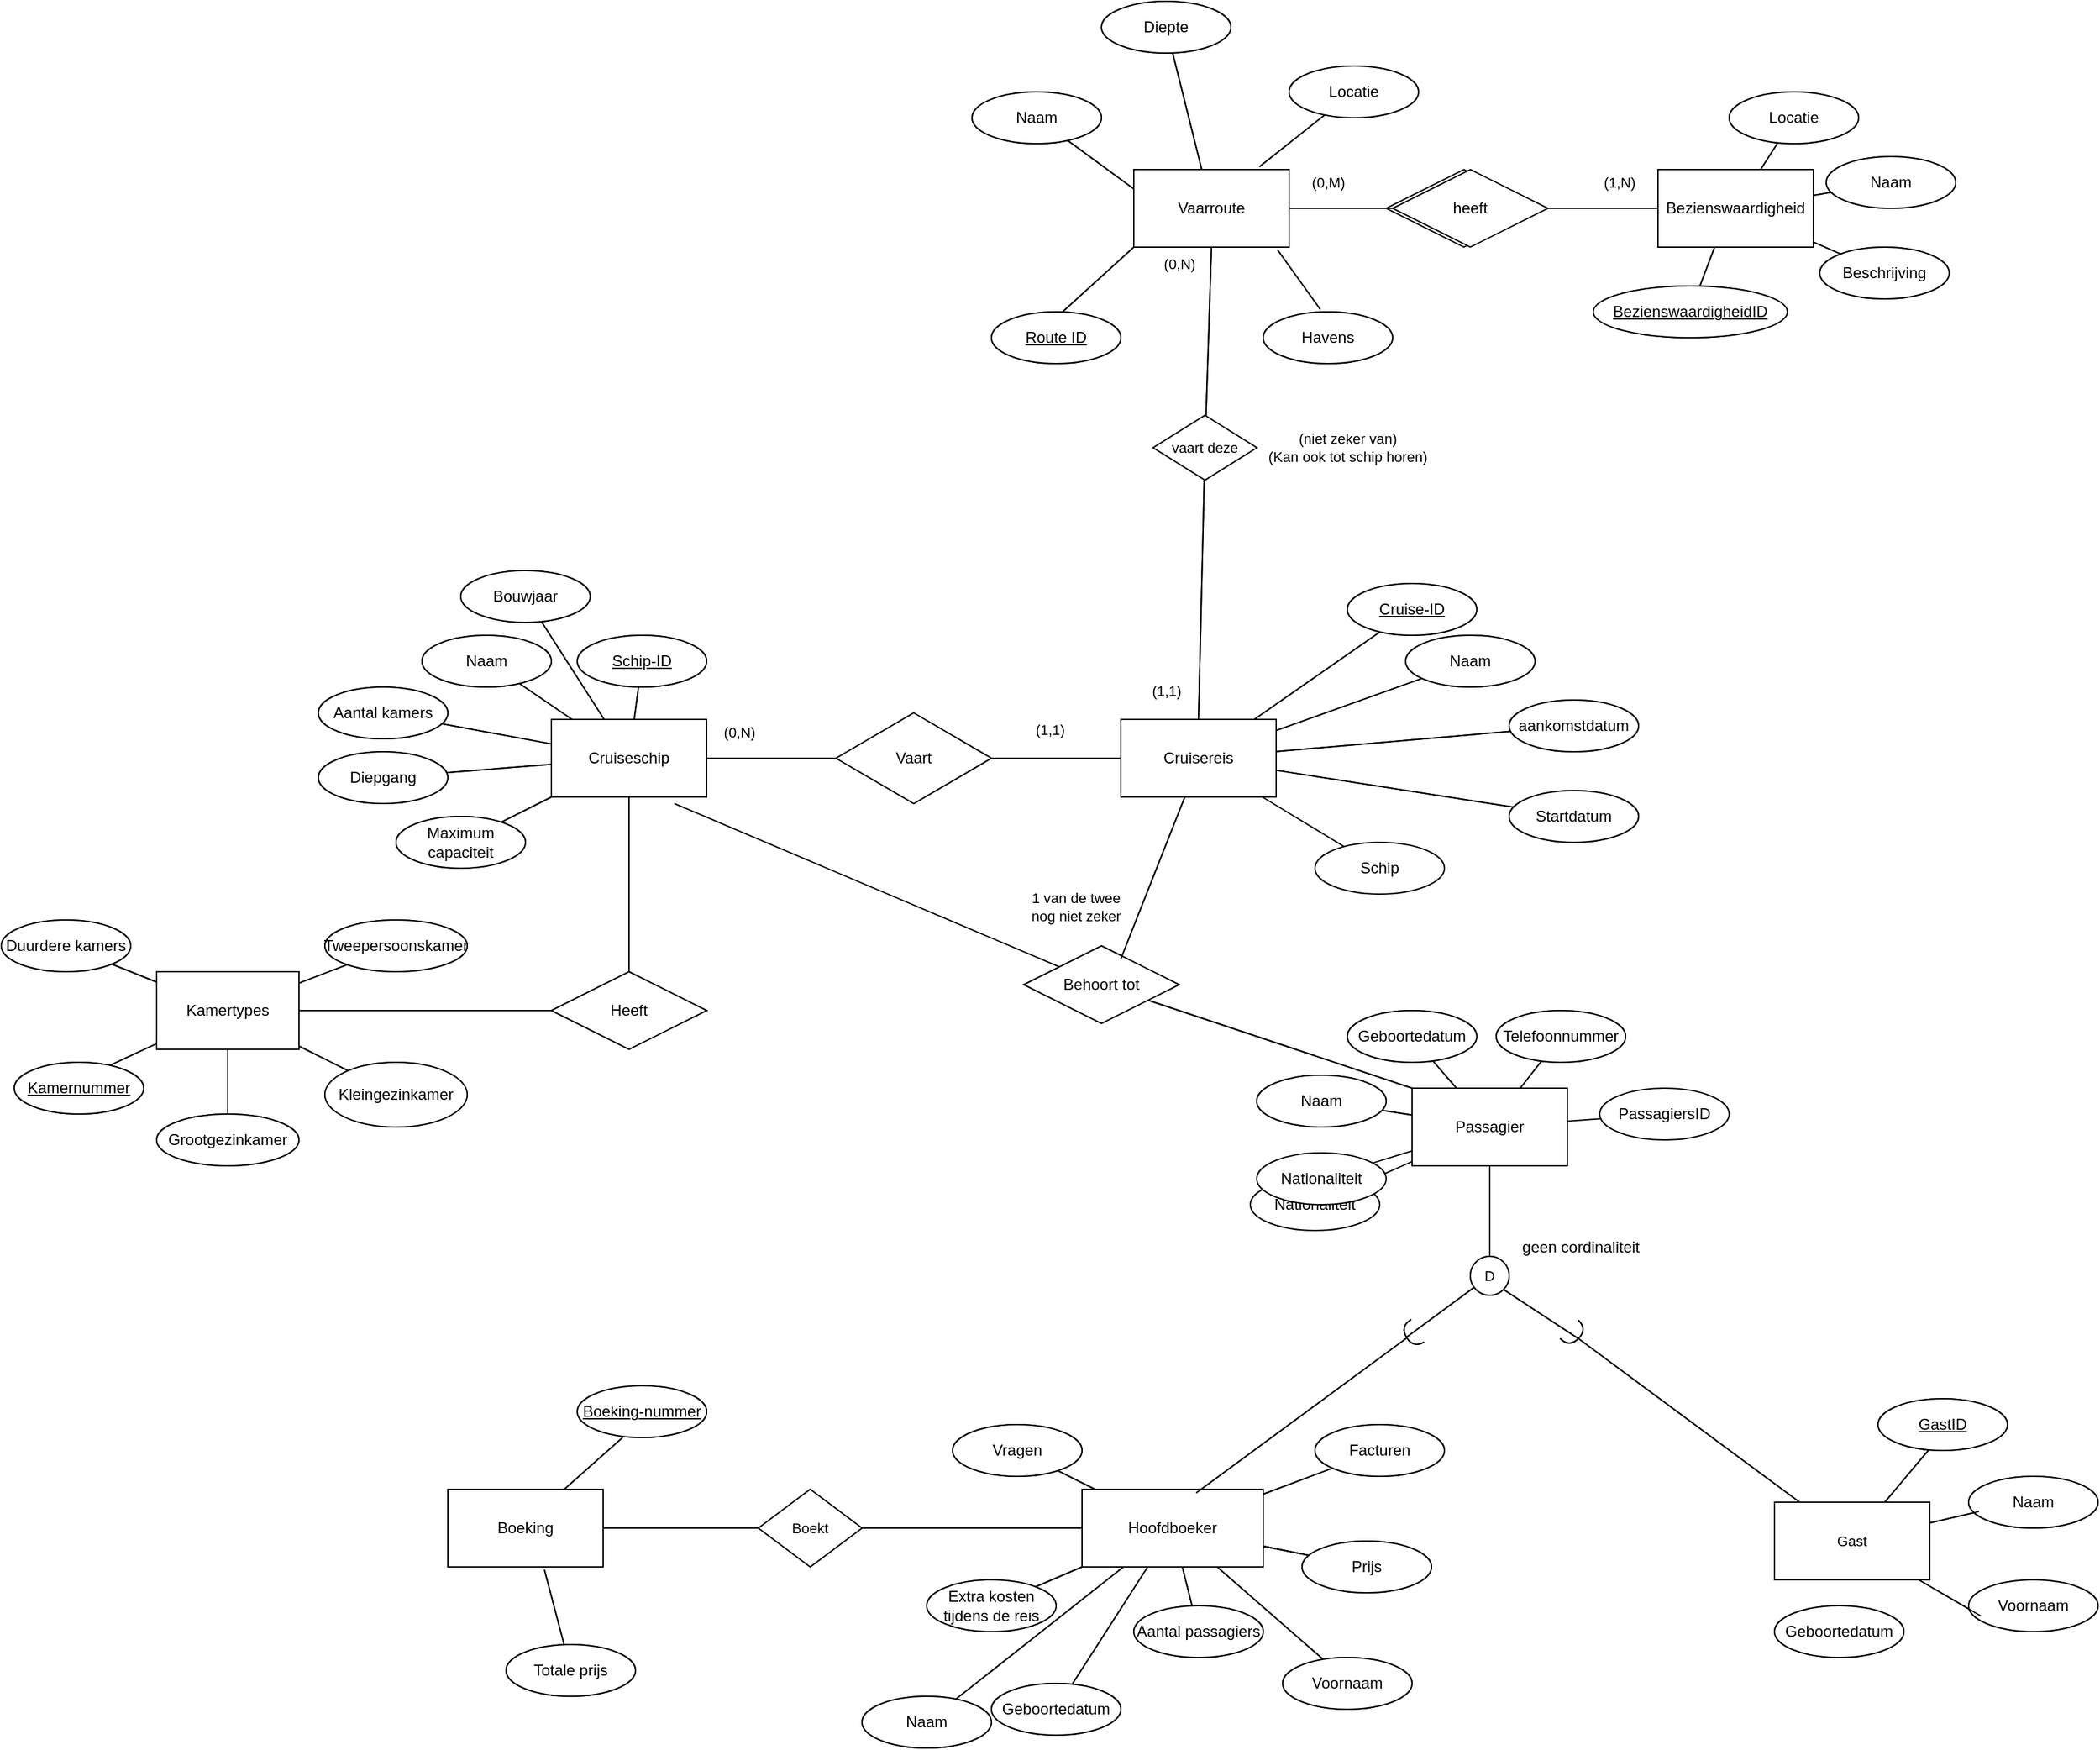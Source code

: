 <mxfile>
    <diagram id="aK_MLw6c8FgepaFAwqpT" name="Pagina-1">
        <mxGraphModel dx="3158" dy="2778" grid="1" gridSize="10" guides="1" tooltips="1" connect="1" arrows="1" fold="1" page="1" pageScale="1" pageWidth="827" pageHeight="1169" math="0" shadow="0">
            <root>
                <mxCell id="0"/>
                <mxCell id="1" parent="0"/>
                <mxCell id="mPzOmOY4WDyL9PT-9BR5-1" value="Vaarroute" style="rounded=0;whiteSpace=wrap;html=1;" parent="1" vertex="1">
                    <mxGeometry x="145" y="-700" width="120" height="60" as="geometry"/>
                </mxCell>
                <mxCell id="mPzOmOY4WDyL9PT-9BR5-2" value="Passagier" style="rounded=0;whiteSpace=wrap;html=1;" parent="1" vertex="1">
                    <mxGeometry x="360" y="10" width="120" height="60" as="geometry"/>
                </mxCell>
                <mxCell id="mPzOmOY4WDyL9PT-9BR5-3" style="edgeStyle=none;shape=connector;rounded=0;orthogonalLoop=1;jettySize=auto;html=1;strokeColor=default;align=center;verticalAlign=middle;fontFamily=Helvetica;fontSize=11;fontColor=default;labelBackgroundColor=default;endArrow=none;" parent="1" source="mPzOmOY4WDyL9PT-9BR5-6" target="mPzOmOY4WDyL9PT-9BR5-105" edge="1">
                    <mxGeometry relative="1" as="geometry"/>
                </mxCell>
                <mxCell id="mPzOmOY4WDyL9PT-9BR5-4" value="" style="edgeStyle=none;shape=connector;rounded=0;orthogonalLoop=1;jettySize=auto;html=1;strokeColor=default;align=center;verticalAlign=middle;fontFamily=Helvetica;fontSize=11;fontColor=default;labelBackgroundColor=default;endArrow=none;" parent="1" source="mPzOmOY4WDyL9PT-9BR5-6" target="mPzOmOY4WDyL9PT-9BR5-19" edge="1">
                    <mxGeometry relative="1" as="geometry"/>
                </mxCell>
                <mxCell id="mPzOmOY4WDyL9PT-9BR5-5" style="edgeStyle=none;shape=connector;rounded=0;orthogonalLoop=1;jettySize=auto;html=1;strokeColor=default;align=center;verticalAlign=middle;fontFamily=Helvetica;fontSize=11;fontColor=default;labelBackgroundColor=default;endArrow=none;" parent="1" source="mPzOmOY4WDyL9PT-9BR5-6" target="mPzOmOY4WDyL9PT-9BR5-98" edge="1">
                    <mxGeometry relative="1" as="geometry"/>
                </mxCell>
                <mxCell id="mPzOmOY4WDyL9PT-9BR5-6" value="Hoofdboeker" style="whiteSpace=wrap;html=1;align=center;" parent="1" vertex="1">
                    <mxGeometry x="105" y="320" width="140" height="60" as="geometry"/>
                </mxCell>
                <mxCell id="mPzOmOY4WDyL9PT-9BR5-7" value="Vragen" style="ellipse;whiteSpace=wrap;html=1;align=center;" parent="1" vertex="1">
                    <mxGeometry x="5" y="270" width="100" height="40" as="geometry"/>
                </mxCell>
                <mxCell id="mPzOmOY4WDyL9PT-9BR5-8" value="Facturen" style="ellipse;whiteSpace=wrap;html=1;align=center;" parent="1" vertex="1">
                    <mxGeometry x="285" y="270" width="100" height="40" as="geometry"/>
                </mxCell>
                <mxCell id="mPzOmOY4WDyL9PT-9BR5-9" value="" style="endArrow=none;html=1;rounded=0;" parent="1" source="mPzOmOY4WDyL9PT-9BR5-6" target="mPzOmOY4WDyL9PT-9BR5-7" edge="1">
                    <mxGeometry width="50" height="50" relative="1" as="geometry">
                        <mxPoint x="435" y="110" as="sourcePoint"/>
                        <mxPoint x="485" y="60" as="targetPoint"/>
                    </mxGeometry>
                </mxCell>
                <mxCell id="mPzOmOY4WDyL9PT-9BR5-10" value="" style="endArrow=none;html=1;rounded=0;" parent="1" source="mPzOmOY4WDyL9PT-9BR5-6" target="mPzOmOY4WDyL9PT-9BR5-8" edge="1">
                    <mxGeometry width="50" height="50" relative="1" as="geometry">
                        <mxPoint x="435" y="110" as="sourcePoint"/>
                        <mxPoint x="485" y="60" as="targetPoint"/>
                    </mxGeometry>
                </mxCell>
                <mxCell id="mPzOmOY4WDyL9PT-9BR5-11" value="Extra kosten tijdens de reis" style="ellipse;whiteSpace=wrap;html=1;align=center;" parent="1" vertex="1">
                    <mxGeometry x="-15" y="390" width="100" height="40" as="geometry"/>
                </mxCell>
                <mxCell id="mPzOmOY4WDyL9PT-9BR5-12" value="" style="endArrow=none;html=1;rounded=0;" parent="1" source="mPzOmOY4WDyL9PT-9BR5-11" target="mPzOmOY4WDyL9PT-9BR5-6" edge="1">
                    <mxGeometry width="50" height="50" relative="1" as="geometry">
                        <mxPoint x="435" y="110" as="sourcePoint"/>
                        <mxPoint x="485" y="60" as="targetPoint"/>
                    </mxGeometry>
                </mxCell>
                <mxCell id="mPzOmOY4WDyL9PT-9BR5-13" value="Kamertypes" style="whiteSpace=wrap;html=1;align=center;" parent="1" vertex="1">
                    <mxGeometry x="-610" y="-80" width="110" height="60" as="geometry"/>
                </mxCell>
                <mxCell id="mPzOmOY4WDyL9PT-9BR5-14" value="Duurdere kamers" style="ellipse;whiteSpace=wrap;html=1;align=center;" parent="1" vertex="1">
                    <mxGeometry x="-730" y="-120" width="100" height="40" as="geometry"/>
                </mxCell>
                <mxCell id="mPzOmOY4WDyL9PT-9BR5-15" value="Kleingezinkamer" style="ellipse;whiteSpace=wrap;html=1;align=center;" parent="1" vertex="1">
                    <mxGeometry x="-480" y="-10" width="110" height="50" as="geometry"/>
                </mxCell>
                <mxCell id="mPzOmOY4WDyL9PT-9BR5-16" value="Tweepersoonskamer" style="ellipse;whiteSpace=wrap;html=1;align=center;" parent="1" vertex="1">
                    <mxGeometry x="-480" y="-120" width="110" height="40" as="geometry"/>
                </mxCell>
                <mxCell id="mPzOmOY4WDyL9PT-9BR5-17" style="edgeStyle=none;shape=connector;rounded=0;orthogonalLoop=1;jettySize=auto;html=1;strokeColor=default;align=center;verticalAlign=middle;fontFamily=Helvetica;fontSize=11;fontColor=default;labelBackgroundColor=default;endArrow=none;" parent="1" source="mPzOmOY4WDyL9PT-9BR5-18" target="mPzOmOY4WDyL9PT-9BR5-1" edge="1">
                    <mxGeometry relative="1" as="geometry"/>
                </mxCell>
                <mxCell id="mPzOmOY4WDyL9PT-9BR5-18" value="Diepte&lt;span style=&quot;color: rgba(0, 0, 0, 0); font-family: monospace; font-size: 0px; text-align: start; text-wrap-mode: nowrap;&quot;&gt;%3CmxGraphModel%3E%3Croot%3E%3CmxCell%20id%3D%220%22%2F%3E%3CmxCell%20id%3D%221%22%20parent%3D%220%22%2F%3E%3CmxCell%20id%3D%222%22%20value%3D%22Vertrekdatum%22%20style%3D%22ellipse%3BwhiteSpace%3Dwrap%3Bhtml%3D1%3Balign%3Dcenter%3Bdirection%3Dwest%3B%22%20vertex%3D%221%22%20parent%3D%221%22%3E%3CmxGeometry%20x%3D%22615%22%20y%3D%22-110%22%20width%3D%22100%22%20height%3D%2240%22%20as%3D%22geometry%22%2F%3E%3C%2FmxCell%3E%3C%2Froot%3E%3C%2FmxGraphModel%3E&lt;/span&gt;" style="ellipse;whiteSpace=wrap;html=1;align=center;" parent="1" vertex="1">
                    <mxGeometry x="120" y="-830" width="100" height="40" as="geometry"/>
                </mxCell>
                <mxCell id="mPzOmOY4WDyL9PT-9BR5-19" value="Prijs" style="ellipse;whiteSpace=wrap;html=1;align=center;" parent="1" vertex="1">
                    <mxGeometry x="275" y="360" width="100" height="40" as="geometry"/>
                </mxCell>
                <mxCell id="mPzOmOY4WDyL9PT-9BR5-20" value="Aantal passagiers" style="ellipse;whiteSpace=wrap;html=1;align=center;" parent="1" vertex="1">
                    <mxGeometry x="145" y="410" width="100" height="40" as="geometry"/>
                </mxCell>
                <mxCell id="mPzOmOY4WDyL9PT-9BR5-21" value="Grootgezinkamer" style="ellipse;whiteSpace=wrap;html=1;align=center;" parent="1" vertex="1">
                    <mxGeometry x="-610" y="30" width="110" height="40" as="geometry"/>
                </mxCell>
                <mxCell id="mPzOmOY4WDyL9PT-9BR5-22" value="" style="endArrow=none;html=1;rounded=0;" parent="1" source="mPzOmOY4WDyL9PT-9BR5-14" target="mPzOmOY4WDyL9PT-9BR5-13" edge="1">
                    <mxGeometry width="50" height="50" relative="1" as="geometry">
                        <mxPoint x="-790" y="-160" as="sourcePoint"/>
                        <mxPoint x="-740" y="-210" as="targetPoint"/>
                    </mxGeometry>
                </mxCell>
                <mxCell id="mPzOmOY4WDyL9PT-9BR5-23" value="" style="endArrow=none;html=1;rounded=0;" parent="1" source="mPzOmOY4WDyL9PT-9BR5-13" target="mPzOmOY4WDyL9PT-9BR5-16" edge="1">
                    <mxGeometry width="50" height="50" relative="1" as="geometry">
                        <mxPoint x="-790" y="-160" as="sourcePoint"/>
                        <mxPoint x="-740" y="-210" as="targetPoint"/>
                    </mxGeometry>
                </mxCell>
                <mxCell id="mPzOmOY4WDyL9PT-9BR5-24" value="" style="endArrow=none;html=1;rounded=0;" parent="1" source="mPzOmOY4WDyL9PT-9BR5-13" target="mPzOmOY4WDyL9PT-9BR5-15" edge="1">
                    <mxGeometry width="50" height="50" relative="1" as="geometry">
                        <mxPoint x="-490" y="-10" as="sourcePoint"/>
                        <mxPoint x="-740" y="-210" as="targetPoint"/>
                    </mxGeometry>
                </mxCell>
                <mxCell id="mPzOmOY4WDyL9PT-9BR5-25" value="" style="endArrow=none;html=1;rounded=0;" parent="1" source="mPzOmOY4WDyL9PT-9BR5-21" target="mPzOmOY4WDyL9PT-9BR5-13" edge="1">
                    <mxGeometry width="50" height="50" relative="1" as="geometry">
                        <mxPoint x="-790" y="-160" as="sourcePoint"/>
                        <mxPoint x="-740" y="-210" as="targetPoint"/>
                    </mxGeometry>
                </mxCell>
                <mxCell id="mPzOmOY4WDyL9PT-9BR5-26" value="Havens" style="ellipse;whiteSpace=wrap;html=1;align=center;" parent="1" vertex="1">
                    <mxGeometry x="245" y="-590" width="100" height="40" as="geometry"/>
                </mxCell>
                <mxCell id="mPzOmOY4WDyL9PT-9BR5-27" value="Geboortedatum" style="ellipse;whiteSpace=wrap;html=1;align=center;" parent="1" vertex="1">
                    <mxGeometry x="310" y="-50" width="100" height="40" as="geometry"/>
                </mxCell>
                <mxCell id="mPzOmOY4WDyL9PT-9BR5-28" value="Nationaliteit" style="ellipse;whiteSpace=wrap;html=1;align=center;" parent="1" vertex="1">
                    <mxGeometry x="235" y="80" width="100" height="40" as="geometry"/>
                </mxCell>
                <mxCell id="mPzOmOY4WDyL9PT-9BR5-29" value="Naam" style="ellipse;whiteSpace=wrap;html=1;align=center;" parent="1" vertex="1">
                    <mxGeometry x="240" width="100" height="40" as="geometry"/>
                </mxCell>
                <mxCell id="mPzOmOY4WDyL9PT-9BR5-30" value="&lt;u&gt;Telefoonnummer&lt;/u&gt;" style="ellipse;whiteSpace=wrap;html=1;align=center;" parent="1" vertex="1">
                    <mxGeometry x="425" y="-50" width="100" height="40" as="geometry"/>
                </mxCell>
                <mxCell id="mPzOmOY4WDyL9PT-9BR5-31" value="" style="endArrow=none;html=1;rounded=0;" parent="1" source="mPzOmOY4WDyL9PT-9BR5-2" target="mPzOmOY4WDyL9PT-9BR5-30" edge="1">
                    <mxGeometry width="50" height="50" relative="1" as="geometry">
                        <mxPoint x="370" y="164" as="sourcePoint"/>
                        <mxPoint x="406" y="150" as="targetPoint"/>
                    </mxGeometry>
                </mxCell>
                <mxCell id="mPzOmOY4WDyL9PT-9BR5-32" value="" style="endArrow=none;html=1;rounded=0;" parent="1" source="mPzOmOY4WDyL9PT-9BR5-2" target="mPzOmOY4WDyL9PT-9BR5-28" edge="1">
                    <mxGeometry width="50" height="50" relative="1" as="geometry">
                        <mxPoint x="380" y="174" as="sourcePoint"/>
                        <mxPoint x="416" y="160" as="targetPoint"/>
                    </mxGeometry>
                </mxCell>
                <mxCell id="mPzOmOY4WDyL9PT-9BR5-33" value="" style="endArrow=none;html=1;rounded=0;" parent="1" source="mPzOmOY4WDyL9PT-9BR5-2" target="mPzOmOY4WDyL9PT-9BR5-29" edge="1">
                    <mxGeometry width="50" height="50" relative="1" as="geometry">
                        <mxPoint x="390" y="184" as="sourcePoint"/>
                        <mxPoint x="426" y="170" as="targetPoint"/>
                    </mxGeometry>
                </mxCell>
                <mxCell id="mPzOmOY4WDyL9PT-9BR5-34" value="" style="endArrow=none;html=1;rounded=0;" parent="1" source="mPzOmOY4WDyL9PT-9BR5-27" target="mPzOmOY4WDyL9PT-9BR5-2" edge="1">
                    <mxGeometry width="50" height="50" relative="1" as="geometry">
                        <mxPoint x="400" y="194" as="sourcePoint"/>
                        <mxPoint x="436" y="180" as="targetPoint"/>
                    </mxGeometry>
                </mxCell>
                <mxCell id="mPzOmOY4WDyL9PT-9BR5-35" value="" style="endArrow=none;html=1;rounded=0;" parent="1" source="mPzOmOY4WDyL9PT-9BR5-6" target="mPzOmOY4WDyL9PT-9BR5-20" edge="1">
                    <mxGeometry width="50" height="50" relative="1" as="geometry">
                        <mxPoint x="77" y="405" as="sourcePoint"/>
                        <mxPoint x="131" y="380" as="targetPoint"/>
                    </mxGeometry>
                </mxCell>
                <mxCell id="mPzOmOY4WDyL9PT-9BR5-36" value="" style="endArrow=none;html=1;rounded=0;" parent="1" source="mPzOmOY4WDyL9PT-9BR5-19" target="mPzOmOY4WDyL9PT-9BR5-6" edge="1">
                    <mxGeometry width="50" height="50" relative="1" as="geometry">
                        <mxPoint x="87" y="415" as="sourcePoint"/>
                        <mxPoint x="141" y="390" as="targetPoint"/>
                    </mxGeometry>
                </mxCell>
                <mxCell id="mPzOmOY4WDyL9PT-9BR5-37" value="Cruisereis" style="rounded=0;whiteSpace=wrap;html=1;" parent="1" vertex="1">
                    <mxGeometry x="135" y="-275" width="120" height="60" as="geometry"/>
                </mxCell>
                <mxCell id="mPzOmOY4WDyL9PT-9BR5-38" value="aankomstdatum" style="ellipse;whiteSpace=wrap;html=1;align=center;direction=west;" parent="1" vertex="1">
                    <mxGeometry x="435" y="-290" width="100" height="40" as="geometry"/>
                </mxCell>
                <mxCell id="mPzOmOY4WDyL9PT-9BR5-39" value="Naam" style="ellipse;whiteSpace=wrap;html=1;align=center;direction=west;" parent="1" vertex="1">
                    <mxGeometry x="355" y="-340" width="100" height="40" as="geometry"/>
                </mxCell>
                <mxCell id="mPzOmOY4WDyL9PT-9BR5-40" value="&lt;u&gt;Cruise-ID&lt;/u&gt;" style="ellipse;whiteSpace=wrap;html=1;align=center;direction=west;" parent="1" vertex="1">
                    <mxGeometry x="310" y="-380" width="100" height="40" as="geometry"/>
                </mxCell>
                <mxCell id="mPzOmOY4WDyL9PT-9BR5-41" value="Startdatum" style="ellipse;whiteSpace=wrap;html=1;align=center;direction=west;" parent="1" vertex="1">
                    <mxGeometry x="435" y="-220" width="100" height="40" as="geometry"/>
                </mxCell>
                <mxCell id="mPzOmOY4WDyL9PT-9BR5-42" value="Schip" style="ellipse;whiteSpace=wrap;html=1;align=center;direction=west;" parent="1" vertex="1">
                    <mxGeometry x="285" y="-180" width="100" height="40" as="geometry"/>
                </mxCell>
                <mxCell id="mPzOmOY4WDyL9PT-9BR5-43" value="Locatie" style="ellipse;whiteSpace=wrap;html=1;align=center;" parent="1" vertex="1">
                    <mxGeometry x="265" y="-780" width="100" height="40" as="geometry"/>
                </mxCell>
                <mxCell id="mPzOmOY4WDyL9PT-9BR5-44" style="edgeStyle=none;shape=connector;rounded=0;orthogonalLoop=1;jettySize=auto;html=1;entryX=0;entryY=0.25;entryDx=0;entryDy=0;strokeColor=default;align=center;verticalAlign=middle;fontFamily=Helvetica;fontSize=11;fontColor=default;labelBackgroundColor=default;endArrow=none;" parent="1" source="mPzOmOY4WDyL9PT-9BR5-45" target="mPzOmOY4WDyL9PT-9BR5-1" edge="1">
                    <mxGeometry relative="1" as="geometry"/>
                </mxCell>
                <mxCell id="mPzOmOY4WDyL9PT-9BR5-45" value="Naam" style="ellipse;whiteSpace=wrap;html=1;align=center;" parent="1" vertex="1">
                    <mxGeometry x="20" y="-760" width="100" height="40" as="geometry"/>
                </mxCell>
                <mxCell id="mPzOmOY4WDyL9PT-9BR5-46" value="Cruiseschip" style="rounded=0;whiteSpace=wrap;html=1;direction=west;" parent="1" vertex="1">
                    <mxGeometry x="-305" y="-275" width="120" height="60" as="geometry"/>
                </mxCell>
                <mxCell id="mPzOmOY4WDyL9PT-9BR5-47" value="Diepgang" style="ellipse;whiteSpace=wrap;html=1;align=center;direction=west;" parent="1" vertex="1">
                    <mxGeometry x="-485" y="-250" width="100" height="40" as="geometry"/>
                </mxCell>
                <mxCell id="mPzOmOY4WDyL9PT-9BR5-48" value="Aantal kamers" style="ellipse;whiteSpace=wrap;html=1;align=center;direction=west;" parent="1" vertex="1">
                    <mxGeometry x="-485" y="-300" width="100" height="40" as="geometry"/>
                </mxCell>
                <mxCell id="mPzOmOY4WDyL9PT-9BR5-49" value="Maximum capaciteit" style="ellipse;whiteSpace=wrap;html=1;align=center;direction=west;" parent="1" vertex="1">
                    <mxGeometry x="-425" y="-200" width="100" height="40" as="geometry"/>
                </mxCell>
                <mxCell id="mPzOmOY4WDyL9PT-9BR5-50" value="Bouwjaar" style="ellipse;whiteSpace=wrap;html=1;align=center;direction=west;" parent="1" vertex="1">
                    <mxGeometry x="-375" y="-390" width="100" height="40" as="geometry"/>
                </mxCell>
                <mxCell id="mPzOmOY4WDyL9PT-9BR5-51" value="Naam" style="ellipse;whiteSpace=wrap;html=1;align=center;direction=west;" parent="1" vertex="1">
                    <mxGeometry x="-405" y="-340" width="100" height="40" as="geometry"/>
                </mxCell>
                <mxCell id="mPzOmOY4WDyL9PT-9BR5-52" value="" style="endArrow=none;html=1;rounded=0;" parent="1" source="mPzOmOY4WDyL9PT-9BR5-46" target="mPzOmOY4WDyL9PT-9BR5-48" edge="1">
                    <mxGeometry width="50" height="50" relative="1" as="geometry">
                        <mxPoint x="-555" y="-180" as="sourcePoint"/>
                        <mxPoint x="-505" y="-230" as="targetPoint"/>
                    </mxGeometry>
                </mxCell>
                <mxCell id="mPzOmOY4WDyL9PT-9BR5-53" value="" style="endArrow=none;html=1;rounded=0;" parent="1" source="mPzOmOY4WDyL9PT-9BR5-51" target="mPzOmOY4WDyL9PT-9BR5-46" edge="1">
                    <mxGeometry width="50" height="50" relative="1" as="geometry">
                        <mxPoint x="-545" y="-170" as="sourcePoint"/>
                        <mxPoint x="-495" y="-220" as="targetPoint"/>
                    </mxGeometry>
                </mxCell>
                <mxCell id="mPzOmOY4WDyL9PT-9BR5-54" value="" style="endArrow=none;html=1;rounded=0;" parent="1" source="mPzOmOY4WDyL9PT-9BR5-46" target="mPzOmOY4WDyL9PT-9BR5-47" edge="1">
                    <mxGeometry width="50" height="50" relative="1" as="geometry">
                        <mxPoint x="-525" y="-150" as="sourcePoint"/>
                        <mxPoint x="-475" y="-200" as="targetPoint"/>
                    </mxGeometry>
                </mxCell>
                <mxCell id="mPzOmOY4WDyL9PT-9BR5-55" value="" style="endArrow=none;html=1;rounded=0;" parent="1" source="mPzOmOY4WDyL9PT-9BR5-46" target="mPzOmOY4WDyL9PT-9BR5-49" edge="1">
                    <mxGeometry width="50" height="50" relative="1" as="geometry">
                        <mxPoint x="-515" y="-140" as="sourcePoint"/>
                        <mxPoint x="-465" y="-190" as="targetPoint"/>
                    </mxGeometry>
                </mxCell>
                <mxCell id="mPzOmOY4WDyL9PT-9BR5-56" value="" style="endArrow=none;html=1;rounded=0;" parent="1" source="mPzOmOY4WDyL9PT-9BR5-50" target="mPzOmOY4WDyL9PT-9BR5-46" edge="1">
                    <mxGeometry width="50" height="50" relative="1" as="geometry">
                        <mxPoint x="-505" y="-130" as="sourcePoint"/>
                        <mxPoint x="-455" y="-180" as="targetPoint"/>
                    </mxGeometry>
                </mxCell>
                <mxCell id="mPzOmOY4WDyL9PT-9BR5-57" value="&lt;u&gt;Schip-ID&lt;/u&gt;" style="ellipse;whiteSpace=wrap;html=1;align=center;direction=west;" parent="1" vertex="1">
                    <mxGeometry x="-285" y="-340" width="100" height="40" as="geometry"/>
                </mxCell>
                <mxCell id="mPzOmOY4WDyL9PT-9BR5-58" value="" style="endArrow=none;html=1;rounded=0;" parent="1" source="mPzOmOY4WDyL9PT-9BR5-57" target="mPzOmOY4WDyL9PT-9BR5-46" edge="1">
                    <mxGeometry width="50" height="50" relative="1" as="geometry">
                        <mxPoint x="-248" y="-290" as="sourcePoint"/>
                        <mxPoint x="-251" y="-270" as="targetPoint"/>
                    </mxGeometry>
                </mxCell>
                <mxCell id="mPzOmOY4WDyL9PT-9BR5-59" value="" style="endArrow=none;html=1;rounded=0;" parent="1" source="mPzOmOY4WDyL9PT-9BR5-37" target="mPzOmOY4WDyL9PT-9BR5-42" edge="1">
                    <mxGeometry width="50" height="50" relative="1" as="geometry">
                        <mxPoint x="212" y="-207" as="sourcePoint"/>
                        <mxPoint x="175" y="-190" as="targetPoint"/>
                    </mxGeometry>
                </mxCell>
                <mxCell id="mPzOmOY4WDyL9PT-9BR5-60" value="" style="endArrow=none;html=1;rounded=0;" parent="1" source="mPzOmOY4WDyL9PT-9BR5-37" target="mPzOmOY4WDyL9PT-9BR5-38" edge="1">
                    <mxGeometry width="50" height="50" relative="1" as="geometry">
                        <mxPoint x="242" y="-177" as="sourcePoint"/>
                        <mxPoint x="205" y="-160" as="targetPoint"/>
                    </mxGeometry>
                </mxCell>
                <mxCell id="mPzOmOY4WDyL9PT-9BR5-61" value="" style="endArrow=none;html=1;rounded=0;" parent="1" source="mPzOmOY4WDyL9PT-9BR5-41" target="mPzOmOY4WDyL9PT-9BR5-37" edge="1">
                    <mxGeometry width="50" height="50" relative="1" as="geometry">
                        <mxPoint x="252" y="-167" as="sourcePoint"/>
                        <mxPoint x="215" y="-150" as="targetPoint"/>
                    </mxGeometry>
                </mxCell>
                <mxCell id="mPzOmOY4WDyL9PT-9BR5-62" value="" style="endArrow=none;html=1;rounded=0;" parent="1" source="mPzOmOY4WDyL9PT-9BR5-39" target="mPzOmOY4WDyL9PT-9BR5-37" edge="1">
                    <mxGeometry width="50" height="50" relative="1" as="geometry">
                        <mxPoint x="380" y="-230" as="sourcePoint"/>
                        <mxPoint x="410" y="-230" as="targetPoint"/>
                    </mxGeometry>
                </mxCell>
                <mxCell id="mPzOmOY4WDyL9PT-9BR5-63" value="" style="endArrow=none;html=1;rounded=0;" parent="1" source="mPzOmOY4WDyL9PT-9BR5-40" target="mPzOmOY4WDyL9PT-9BR5-37" edge="1">
                    <mxGeometry width="50" height="50" relative="1" as="geometry">
                        <mxPoint x="390" y="-220" as="sourcePoint"/>
                        <mxPoint x="420" y="-220" as="targetPoint"/>
                    </mxGeometry>
                </mxCell>
                <mxCell id="mPzOmOY4WDyL9PT-9BR5-64" value="Vaart" style="rhombus;whiteSpace=wrap;html=1;" parent="1" vertex="1">
                    <mxGeometry x="-85" y="-280" width="120" height="70" as="geometry"/>
                </mxCell>
                <mxCell id="mPzOmOY4WDyL9PT-9BR5-65" value="" style="endArrow=none;html=1;rounded=0;" parent="1" source="mPzOmOY4WDyL9PT-9BR5-46" target="mPzOmOY4WDyL9PT-9BR5-64" edge="1">
                    <mxGeometry width="50" height="50" relative="1" as="geometry">
                        <mxPoint x="75" y="-220" as="sourcePoint"/>
                        <mxPoint x="125" y="-270" as="targetPoint"/>
                    </mxGeometry>
                </mxCell>
                <mxCell id="mPzOmOY4WDyL9PT-9BR5-66" value="" style="endArrow=none;html=1;rounded=0;" parent="1" source="mPzOmOY4WDyL9PT-9BR5-37" target="mPzOmOY4WDyL9PT-9BR5-64" edge="1">
                    <mxGeometry width="50" height="50" relative="1" as="geometry">
                        <mxPoint x="-195" y="-239" as="sourcePoint"/>
                        <mxPoint x="-63" y="-236" as="targetPoint"/>
                    </mxGeometry>
                </mxCell>
                <mxCell id="mPzOmOY4WDyL9PT-9BR5-67" style="edgeStyle=none;shape=connector;rounded=0;orthogonalLoop=1;jettySize=auto;html=1;strokeColor=default;align=center;verticalAlign=middle;fontFamily=Helvetica;fontSize=11;fontColor=default;labelBackgroundColor=default;endArrow=none;entryX=0;entryY=0.5;entryDx=0;entryDy=0;" parent="1" source="mPzOmOY4WDyL9PT-9BR5-68" target="mPzOmOY4WDyL9PT-9BR5-112" edge="1">
                    <mxGeometry relative="1" as="geometry">
                        <mxPoint x="-150.0" y="350" as="targetPoint"/>
                    </mxGeometry>
                </mxCell>
                <mxCell id="mPzOmOY4WDyL9PT-9BR5-68" value="Boeking" style="rounded=0;whiteSpace=wrap;html=1;" parent="1" vertex="1">
                    <mxGeometry x="-385" y="320" width="120" height="60" as="geometry"/>
                </mxCell>
                <mxCell id="mPzOmOY4WDyL9PT-9BR5-69" value="&lt;u&gt;Boeking-nummer&lt;/u&gt;" style="ellipse;whiteSpace=wrap;html=1;align=center;direction=west;" parent="1" vertex="1">
                    <mxGeometry x="-285" y="240" width="100" height="40" as="geometry"/>
                </mxCell>
                <mxCell id="mPzOmOY4WDyL9PT-9BR5-70" value="Totale prijs" style="ellipse;whiteSpace=wrap;html=1;align=center;direction=west;" parent="1" vertex="1">
                    <mxGeometry x="-340" y="440" width="100" height="40" as="geometry"/>
                </mxCell>
                <mxCell id="mPzOmOY4WDyL9PT-9BR5-71" value="Bezienswaardigheid" style="rounded=0;whiteSpace=wrap;html=1;" parent="1" vertex="1">
                    <mxGeometry x="550" y="-700" width="120" height="60" as="geometry"/>
                </mxCell>
                <mxCell id="mPzOmOY4WDyL9PT-9BR5-72" value="Naam" style="ellipse;whiteSpace=wrap;html=1;align=center;direction=west;" parent="1" vertex="1">
                    <mxGeometry x="680" y="-710" width="100" height="40" as="geometry"/>
                </mxCell>
                <mxCell id="mPzOmOY4WDyL9PT-9BR5-73" value="Beschrijving" style="ellipse;whiteSpace=wrap;html=1;align=center;direction=west;" parent="1" vertex="1">
                    <mxGeometry x="675" y="-640" width="100" height="40" as="geometry"/>
                </mxCell>
                <mxCell id="mPzOmOY4WDyL9PT-9BR5-74" value="Locatie" style="ellipse;whiteSpace=wrap;html=1;align=center;direction=west;" parent="1" vertex="1">
                    <mxGeometry x="605" y="-760" width="100" height="40" as="geometry"/>
                </mxCell>
                <mxCell id="mPzOmOY4WDyL9PT-9BR5-75" value="" style="endArrow=none;html=1;rounded=0;" parent="1" source="mPzOmOY4WDyL9PT-9BR5-71" target="mPzOmOY4WDyL9PT-9BR5-74" edge="1">
                    <mxGeometry width="50" height="50" relative="1" as="geometry">
                        <mxPoint x="970" y="-655" as="sourcePoint"/>
                        <mxPoint x="1020" y="-705" as="targetPoint"/>
                    </mxGeometry>
                </mxCell>
                <mxCell id="mPzOmOY4WDyL9PT-9BR5-76" value="" style="endArrow=none;html=1;rounded=0;" parent="1" source="mPzOmOY4WDyL9PT-9BR5-71" target="mPzOmOY4WDyL9PT-9BR5-72" edge="1">
                    <mxGeometry width="50" height="50" relative="1" as="geometry">
                        <mxPoint x="930" y="-673" as="sourcePoint"/>
                        <mxPoint x="1030" y="-695" as="targetPoint"/>
                    </mxGeometry>
                </mxCell>
                <mxCell id="mPzOmOY4WDyL9PT-9BR5-77" value="" style="endArrow=none;html=1;rounded=0;" parent="1" source="mPzOmOY4WDyL9PT-9BR5-71" target="mPzOmOY4WDyL9PT-9BR5-73" edge="1">
                    <mxGeometry width="50" height="50" relative="1" as="geometry">
                        <mxPoint x="940" y="-663" as="sourcePoint"/>
                        <mxPoint x="1040" y="-685" as="targetPoint"/>
                    </mxGeometry>
                </mxCell>
                <mxCell id="mPzOmOY4WDyL9PT-9BR5-78" value="" style="ellipse;whiteSpace=wrap;html=1;align=center;aspect=fixed;fillColor=none;strokeColor=none;resizable=0;perimeter=centerPerimeter;rotatable=0;allowArrows=0;points=[];outlineConnect=1;" parent="1" vertex="1">
                    <mxGeometry x="380" y="140" width="10" height="10" as="geometry"/>
                </mxCell>
                <mxCell id="mPzOmOY4WDyL9PT-9BR5-79" value="&lt;u&gt;Route ID&lt;/u&gt;" style="ellipse;whiteSpace=wrap;html=1;align=center;" parent="1" vertex="1">
                    <mxGeometry x="35" y="-590" width="100" height="40" as="geometry"/>
                </mxCell>
                <mxCell id="mPzOmOY4WDyL9PT-9BR5-80" style="edgeStyle=none;shape=connector;rounded=0;orthogonalLoop=1;jettySize=auto;html=1;entryX=1;entryY=1;entryDx=0;entryDy=0;strokeColor=default;align=center;verticalAlign=middle;fontFamily=Helvetica;fontSize=11;fontColor=default;labelBackgroundColor=default;endArrow=none;exitX=1;exitY=0.5;exitDx=0;exitDy=0;exitPerimeter=0;" parent="1" source="mPzOmOY4WDyL9PT-9BR5-88" target="mPzOmOY4WDyL9PT-9BR5-85" edge="1">
                    <mxGeometry relative="1" as="geometry"/>
                </mxCell>
                <mxCell id="mPzOmOY4WDyL9PT-9BR5-81" value="Gast" style="whiteSpace=wrap;html=1;fontFamily=Helvetica;fontSize=11;fontColor=default;labelBackgroundColor=default;" parent="1" vertex="1">
                    <mxGeometry x="640" y="330" width="120" height="60" as="geometry"/>
                </mxCell>
                <mxCell id="mPzOmOY4WDyL9PT-9BR5-82" style="edgeStyle=none;shape=connector;rounded=0;orthogonalLoop=1;jettySize=auto;html=1;entryX=0;entryY=0.5;entryDx=0;entryDy=0;strokeColor=default;align=center;verticalAlign=middle;fontFamily=Helvetica;fontSize=11;fontColor=default;labelBackgroundColor=default;endArrow=none;" parent="1" source="mPzOmOY4WDyL9PT-9BR5-83" target="mPzOmOY4WDyL9PT-9BR5-71" edge="1">
                    <mxGeometry relative="1" as="geometry"/>
                </mxCell>
                <mxCell id="mPzOmOY4WDyL9PT-9BR5-83" value="heeft" style="shape=rhombus;perimeter=rhombusPerimeter;whiteSpace=wrap;html=1;align=center;" parent="1" vertex="1">
                    <mxGeometry x="340" y="-700" width="120" height="60" as="geometry"/>
                </mxCell>
                <mxCell id="mPzOmOY4WDyL9PT-9BR5-84" style="edgeStyle=none;shape=connector;rounded=0;orthogonalLoop=1;jettySize=auto;html=1;entryX=0.5;entryY=1;entryDx=0;entryDy=0;strokeColor=default;align=center;verticalAlign=middle;fontFamily=Helvetica;fontSize=11;fontColor=default;labelBackgroundColor=default;endArrow=none;" parent="1" source="mPzOmOY4WDyL9PT-9BR5-85" target="mPzOmOY4WDyL9PT-9BR5-2" edge="1">
                    <mxGeometry relative="1" as="geometry"/>
                </mxCell>
                <mxCell id="mPzOmOY4WDyL9PT-9BR5-85" value="D" style="ellipse;whiteSpace=wrap;html=1;fontFamily=Helvetica;fontSize=11;fontColor=default;labelBackgroundColor=default;" parent="1" vertex="1">
                    <mxGeometry x="405" y="140" width="30" height="30" as="geometry"/>
                </mxCell>
                <mxCell id="mPzOmOY4WDyL9PT-9BR5-86" style="edgeStyle=none;shape=connector;rounded=0;orthogonalLoop=1;jettySize=auto;html=1;entryX=0.63;entryY=0.047;entryDx=0;entryDy=0;entryPerimeter=0;strokeColor=default;align=center;verticalAlign=middle;fontFamily=Helvetica;fontSize=11;fontColor=default;labelBackgroundColor=default;endArrow=none;" parent="1" source="mPzOmOY4WDyL9PT-9BR5-89" target="mPzOmOY4WDyL9PT-9BR5-6" edge="1">
                    <mxGeometry relative="1" as="geometry"/>
                </mxCell>
                <mxCell id="mPzOmOY4WDyL9PT-9BR5-87" value="" style="edgeStyle=none;shape=connector;rounded=0;orthogonalLoop=1;jettySize=auto;html=1;entryX=1;entryY=0.5;entryDx=0;entryDy=0;strokeColor=default;align=center;verticalAlign=middle;fontFamily=Helvetica;fontSize=11;fontColor=default;labelBackgroundColor=default;endArrow=none;entryPerimeter=0;" parent="1" source="mPzOmOY4WDyL9PT-9BR5-81" target="mPzOmOY4WDyL9PT-9BR5-88" edge="1">
                    <mxGeometry relative="1" as="geometry">
                        <mxPoint x="658" y="330" as="sourcePoint"/>
                        <mxPoint x="431" y="166" as="targetPoint"/>
                    </mxGeometry>
                </mxCell>
                <mxCell id="mPzOmOY4WDyL9PT-9BR5-88" value="" style="shape=requiredInterface;html=1;verticalLabelPosition=bottom;sketch=0;fontFamily=Helvetica;fontSize=11;fontColor=default;labelBackgroundColor=default;rotation=45;" parent="1" vertex="1">
                    <mxGeometry x="480" y="190" width="10" height="20" as="geometry"/>
                </mxCell>
                <mxCell id="mPzOmOY4WDyL9PT-9BR5-89" value="" style="shape=requiredInterface;html=1;verticalLabelPosition=bottom;sketch=0;fontFamily=Helvetica;fontSize=11;fontColor=default;labelBackgroundColor=default;direction=west;rotation=-30;" parent="1" vertex="1">
                    <mxGeometry x="355" y="190" width="10" height="20" as="geometry"/>
                </mxCell>
                <mxCell id="mPzOmOY4WDyL9PT-9BR5-90" value="" style="endArrow=none;html=1;rounded=0;entryX=0;entryY=1;entryDx=0;entryDy=0;" parent="1" target="mPzOmOY4WDyL9PT-9BR5-1" edge="1">
                    <mxGeometry width="50" height="50" relative="1" as="geometry">
                        <mxPoint x="90" y="-590" as="sourcePoint"/>
                        <mxPoint x="610" y="-590" as="targetPoint"/>
                    </mxGeometry>
                </mxCell>
                <mxCell id="mPzOmOY4WDyL9PT-9BR5-91" value="&lt;u&gt;GastID&lt;/u&gt;" style="ellipse;whiteSpace=wrap;html=1;align=center;" parent="1" vertex="1">
                    <mxGeometry x="720" y="250" width="100" height="40" as="geometry"/>
                </mxCell>
                <mxCell id="mPzOmOY4WDyL9PT-9BR5-92" value="" style="edgeStyle=none;shape=connector;rounded=0;orthogonalLoop=1;jettySize=auto;html=1;entryX=1;entryY=0.5;entryDx=0;entryDy=0;entryPerimeter=0;strokeColor=default;align=center;verticalAlign=middle;fontFamily=Helvetica;fontSize=11;fontColor=default;labelBackgroundColor=default;endArrow=none;" parent="1" source="mPzOmOY4WDyL9PT-9BR5-85" target="mPzOmOY4WDyL9PT-9BR5-89" edge="1">
                    <mxGeometry relative="1" as="geometry">
                        <mxPoint x="408" y="164" as="sourcePoint"/>
                        <mxPoint x="193" y="323" as="targetPoint"/>
                    </mxGeometry>
                </mxCell>
                <mxCell id="mPzOmOY4WDyL9PT-9BR5-93" value="Naam" style="ellipse;whiteSpace=wrap;html=1;align=center;" parent="1" vertex="1">
                    <mxGeometry x="790" y="310" width="100" height="40" as="geometry"/>
                </mxCell>
                <mxCell id="mPzOmOY4WDyL9PT-9BR5-94" value="" style="endArrow=none;html=1;rounded=0;entryX=0.925;entryY=1.033;entryDx=0;entryDy=0;entryPerimeter=0;exitX=0.44;exitY=-0.05;exitDx=0;exitDy=0;exitPerimeter=0;" parent="1" source="mPzOmOY4WDyL9PT-9BR5-26" target="mPzOmOY4WDyL9PT-9BR5-1" edge="1">
                    <mxGeometry width="50" height="50" relative="1" as="geometry">
                        <mxPoint x="560" y="-540" as="sourcePoint"/>
                        <mxPoint x="610" y="-590" as="targetPoint"/>
                    </mxGeometry>
                </mxCell>
                <mxCell id="mPzOmOY4WDyL9PT-9BR5-95" value="Voornaam" style="ellipse;whiteSpace=wrap;html=1;align=center;" parent="1" vertex="1">
                    <mxGeometry x="790" y="390" width="100" height="40" as="geometry"/>
                </mxCell>
                <mxCell id="mPzOmOY4WDyL9PT-9BR5-96" value="" style="endArrow=none;html=1;rounded=0;entryX=1;entryY=0.5;entryDx=0;entryDy=0;exitX=0;exitY=0.5;exitDx=0;exitDy=0;" parent="1" source="mPzOmOY4WDyL9PT-9BR5-83" target="mPzOmOY4WDyL9PT-9BR5-1" edge="1">
                    <mxGeometry width="50" height="50" relative="1" as="geometry">
                        <mxPoint x="570" y="-510" as="sourcePoint"/>
                        <mxPoint x="620" y="-560" as="targetPoint"/>
                    </mxGeometry>
                </mxCell>
                <mxCell id="mPzOmOY4WDyL9PT-9BR5-97" style="edgeStyle=none;shape=connector;rounded=0;orthogonalLoop=1;jettySize=auto;html=1;entryX=0.388;entryY=1;entryDx=0;entryDy=0;entryPerimeter=0;strokeColor=default;align=center;verticalAlign=middle;fontFamily=Helvetica;fontSize=11;fontColor=default;labelBackgroundColor=default;endArrow=none;" parent="1" source="mPzOmOY4WDyL9PT-9BR5-81" target="mPzOmOY4WDyL9PT-9BR5-91" edge="1">
                    <mxGeometry relative="1" as="geometry"/>
                </mxCell>
                <mxCell id="mPzOmOY4WDyL9PT-9BR5-98" value="Naam" style="ellipse;whiteSpace=wrap;html=1;align=center;" parent="1" vertex="1">
                    <mxGeometry x="-65" y="480" width="100" height="40" as="geometry"/>
                </mxCell>
                <mxCell id="mPzOmOY4WDyL9PT-9BR5-99" value="Geboortedatum" style="ellipse;whiteSpace=wrap;html=1;align=center;" parent="1" vertex="1">
                    <mxGeometry x="640" y="410" width="100" height="40" as="geometry"/>
                </mxCell>
                <mxCell id="mPzOmOY4WDyL9PT-9BR5-100" style="edgeStyle=none;shape=connector;rounded=0;orthogonalLoop=1;jettySize=auto;html=1;entryX=0.096;entryY=0.7;entryDx=0;entryDy=0;entryPerimeter=0;strokeColor=default;align=center;verticalAlign=middle;fontFamily=Helvetica;fontSize=11;fontColor=default;labelBackgroundColor=default;endArrow=none;" parent="1" source="mPzOmOY4WDyL9PT-9BR5-81" target="mPzOmOY4WDyL9PT-9BR5-95" edge="1">
                    <mxGeometry relative="1" as="geometry"/>
                </mxCell>
                <mxCell id="mPzOmOY4WDyL9PT-9BR5-101" style="edgeStyle=none;shape=connector;rounded=0;orthogonalLoop=1;jettySize=auto;html=1;entryX=0.324;entryY=0.06;entryDx=0;entryDy=0;entryPerimeter=0;strokeColor=default;align=center;verticalAlign=middle;fontFamily=Helvetica;fontSize=11;fontColor=default;labelBackgroundColor=default;endArrow=none;" parent="1" source="mPzOmOY4WDyL9PT-9BR5-6" target="mPzOmOY4WDyL9PT-9BR5-103" edge="1">
                    <mxGeometry relative="1" as="geometry"/>
                </mxCell>
                <mxCell id="mPzOmOY4WDyL9PT-9BR5-102" style="edgeStyle=none;shape=connector;rounded=0;orthogonalLoop=1;jettySize=auto;html=1;entryX=0.08;entryY=0.68;entryDx=0;entryDy=0;entryPerimeter=0;strokeColor=default;align=center;verticalAlign=middle;fontFamily=Helvetica;fontSize=11;fontColor=default;labelBackgroundColor=default;endArrow=none;" parent="1" source="mPzOmOY4WDyL9PT-9BR5-81" target="mPzOmOY4WDyL9PT-9BR5-93" edge="1">
                    <mxGeometry relative="1" as="geometry"/>
                </mxCell>
                <mxCell id="mPzOmOY4WDyL9PT-9BR5-103" value="Voornaam" style="ellipse;whiteSpace=wrap;html=1;align=center;" parent="1" vertex="1">
                    <mxGeometry x="260" y="450" width="100" height="40" as="geometry"/>
                </mxCell>
                <mxCell id="mPzOmOY4WDyL9PT-9BR5-104" style="edgeStyle=none;shape=connector;rounded=0;orthogonalLoop=1;jettySize=auto;html=1;entryX=0.809;entryY=-0.036;entryDx=0;entryDy=0;entryPerimeter=0;strokeColor=default;align=center;verticalAlign=middle;fontFamily=Helvetica;fontSize=11;fontColor=default;labelBackgroundColor=default;endArrow=none;" parent="1" source="mPzOmOY4WDyL9PT-9BR5-43" target="mPzOmOY4WDyL9PT-9BR5-1" edge="1">
                    <mxGeometry relative="1" as="geometry"/>
                </mxCell>
                <mxCell id="mPzOmOY4WDyL9PT-9BR5-105" value="Geboortedatum" style="ellipse;whiteSpace=wrap;html=1;align=center;" parent="1" vertex="1">
                    <mxGeometry x="35" y="470" width="100" height="40" as="geometry"/>
                </mxCell>
                <mxCell id="mPzOmOY4WDyL9PT-9BR5-106" value="&lt;u&gt;BezienswaardigheidID&lt;/u&gt;" style="ellipse;whiteSpace=wrap;html=1;align=center;direction=west;" parent="1" vertex="1">
                    <mxGeometry x="500" y="-610" width="150" height="40" as="geometry"/>
                </mxCell>
                <mxCell id="mPzOmOY4WDyL9PT-9BR5-107" style="edgeStyle=none;shape=connector;rounded=0;orthogonalLoop=1;jettySize=auto;html=1;entryX=0.366;entryY=0.993;entryDx=0;entryDy=0;entryPerimeter=0;strokeColor=default;align=center;verticalAlign=middle;fontFamily=Helvetica;fontSize=11;fontColor=default;labelBackgroundColor=default;endArrow=none;" parent="1" source="mPzOmOY4WDyL9PT-9BR5-106" target="mPzOmOY4WDyL9PT-9BR5-71" edge="1">
                    <mxGeometry relative="1" as="geometry"/>
                </mxCell>
                <mxCell id="mPzOmOY4WDyL9PT-9BR5-108" style="edgeStyle=none;shape=connector;rounded=0;orthogonalLoop=1;jettySize=auto;html=1;strokeColor=default;align=center;verticalAlign=middle;fontFamily=Helvetica;fontSize=11;fontColor=default;labelBackgroundColor=default;endArrow=none;" parent="1" source="mPzOmOY4WDyL9PT-9BR5-109" target="mPzOmOY4WDyL9PT-9BR5-46" edge="1">
                    <mxGeometry relative="1" as="geometry"/>
                </mxCell>
                <mxCell id="mPzOmOY4WDyL9PT-9BR5-109" value="Heeft" style="shape=rhombus;perimeter=rhombusPerimeter;whiteSpace=wrap;html=1;align=center;" parent="1" vertex="1">
                    <mxGeometry x="-305" y="-80" width="120" height="60" as="geometry"/>
                </mxCell>
                <mxCell id="mPzOmOY4WDyL9PT-9BR5-110" style="edgeStyle=none;shape=connector;rounded=0;orthogonalLoop=1;jettySize=auto;html=1;strokeColor=default;align=center;verticalAlign=middle;fontFamily=Helvetica;fontSize=11;fontColor=default;labelBackgroundColor=default;endArrow=none;" parent="1" target="mPzOmOY4WDyL9PT-9BR5-13" edge="1">
                    <mxGeometry relative="1" as="geometry">
                        <mxPoint x="-650.464" y="-5.565" as="sourcePoint"/>
                    </mxGeometry>
                </mxCell>
                <mxCell id="mPzOmOY4WDyL9PT-9BR5-111" style="edgeStyle=none;shape=connector;rounded=0;orthogonalLoop=1;jettySize=auto;html=1;strokeColor=default;align=center;verticalAlign=middle;fontFamily=Helvetica;fontSize=11;fontColor=default;labelBackgroundColor=default;endArrow=none;" parent="1" source="mPzOmOY4WDyL9PT-9BR5-112" target="mPzOmOY4WDyL9PT-9BR5-6" edge="1">
                    <mxGeometry relative="1" as="geometry"/>
                </mxCell>
                <mxCell id="mPzOmOY4WDyL9PT-9BR5-112" value="Boekt" style="rhombus;whiteSpace=wrap;html=1;fontFamily=Helvetica;fontSize=11;fontColor=default;labelBackgroundColor=default;" parent="1" vertex="1">
                    <mxGeometry x="-145" y="320" width="80" height="60" as="geometry"/>
                </mxCell>
                <mxCell id="mPzOmOY4WDyL9PT-9BR5-113" style="edgeStyle=none;shape=connector;rounded=0;orthogonalLoop=1;jettySize=auto;html=1;entryX=0;entryY=0.5;entryDx=0;entryDy=0;strokeColor=default;align=center;verticalAlign=middle;fontFamily=Helvetica;fontSize=11;fontColor=default;labelBackgroundColor=default;endArrow=none;" parent="1" source="mPzOmOY4WDyL9PT-9BR5-13" target="mPzOmOY4WDyL9PT-9BR5-109" edge="1">
                    <mxGeometry relative="1" as="geometry"/>
                </mxCell>
                <mxCell id="mPzOmOY4WDyL9PT-9BR5-114" value="" style="endArrow=none;html=1;rounded=0;exitX=0.75;exitY=0;exitDx=0;exitDy=0;" parent="1" source="mPzOmOY4WDyL9PT-9BR5-68" edge="1">
                    <mxGeometry width="50" height="50" relative="1" as="geometry">
                        <mxPoint x="-140" y="220" as="sourcePoint"/>
                        <mxPoint x="-250" y="280" as="targetPoint"/>
                    </mxGeometry>
                </mxCell>
                <mxCell id="mPzOmOY4WDyL9PT-9BR5-115" value="" style="endArrow=none;html=1;rounded=0;entryX=0.622;entryY=1.037;entryDx=0;entryDy=0;entryPerimeter=0;" parent="1" source="mPzOmOY4WDyL9PT-9BR5-70" target="mPzOmOY4WDyL9PT-9BR5-68" edge="1">
                    <mxGeometry width="50" height="50" relative="1" as="geometry">
                        <mxPoint x="-140" y="220" as="sourcePoint"/>
                        <mxPoint x="-90" y="170" as="targetPoint"/>
                    </mxGeometry>
                </mxCell>
                <mxCell id="mPzOmOY4WDyL9PT-9BR5-116" value="Kamernummer" style="ellipse;whiteSpace=wrap;html=1;align=center;fontStyle=4;" parent="1" vertex="1">
                    <mxGeometry x="-720" y="-10" width="100" height="40" as="geometry"/>
                </mxCell>
                <mxCell id="mPzOmOY4WDyL9PT-9BR5-117" style="edgeStyle=none;shape=connector;rounded=0;orthogonalLoop=1;jettySize=auto;html=1;entryX=0.5;entryY=1;entryDx=0;entryDy=0;strokeColor=default;align=center;verticalAlign=middle;fontFamily=Helvetica;fontSize=11;fontColor=default;labelBackgroundColor=default;endArrow=none;" parent="1" source="mPzOmOY4WDyL9PT-9BR5-119" target="mPzOmOY4WDyL9PT-9BR5-1" edge="1">
                    <mxGeometry relative="1" as="geometry"/>
                </mxCell>
                <mxCell id="mPzOmOY4WDyL9PT-9BR5-118" style="edgeStyle=none;shape=connector;rounded=0;orthogonalLoop=1;jettySize=auto;html=1;entryX=0.5;entryY=0;entryDx=0;entryDy=0;strokeColor=default;align=center;verticalAlign=middle;fontFamily=Helvetica;fontSize=11;fontColor=default;labelBackgroundColor=default;endArrow=none;" parent="1" source="mPzOmOY4WDyL9PT-9BR5-119" target="mPzOmOY4WDyL9PT-9BR5-37" edge="1">
                    <mxGeometry relative="1" as="geometry"/>
                </mxCell>
                <mxCell id="mPzOmOY4WDyL9PT-9BR5-119" value="vaart deze" style="rhombus;whiteSpace=wrap;html=1;fontFamily=Helvetica;fontSize=11;fontColor=default;labelBackgroundColor=default;" parent="1" vertex="1">
                    <mxGeometry x="160" y="-510" width="80" height="50" as="geometry"/>
                </mxCell>
                <mxCell id="mPzOmOY4WDyL9PT-9BR5-120" value="(niet zeker van)&lt;div&gt;(Kan ook tot schip horen)&lt;/div&gt;" style="text;html=1;align=center;verticalAlign=middle;resizable=0;points=[];autosize=1;strokeColor=none;fillColor=none;fontFamily=Helvetica;fontSize=11;fontColor=default;labelBackgroundColor=default;" parent="1" vertex="1">
                    <mxGeometry x="235" y="-505" width="150" height="40" as="geometry"/>
                </mxCell>
                <mxCell id="mPzOmOY4WDyL9PT-9BR5-121" style="edgeStyle=none;shape=connector;rounded=0;orthogonalLoop=1;jettySize=auto;html=1;strokeColor=default;align=center;verticalAlign=middle;fontFamily=Helvetica;fontSize=11;fontColor=default;labelBackgroundColor=default;endArrow=none;" parent="1" source="mPzOmOY4WDyL9PT-9BR5-122" edge="1">
                    <mxGeometry relative="1" as="geometry">
                        <mxPoint x="-210" y="-210" as="targetPoint"/>
                    </mxGeometry>
                </mxCell>
                <mxCell id="mPzOmOY4WDyL9PT-9BR5-122" value="Behoort tot" style="shape=rhombus;perimeter=rhombusPerimeter;whiteSpace=wrap;html=1;align=center;" parent="1" vertex="1">
                    <mxGeometry x="60" y="-100" width="120" height="60" as="geometry"/>
                </mxCell>
                <mxCell id="mPzOmOY4WDyL9PT-9BR5-123" value="" style="endArrow=none;html=1;rounded=0;entryX=0.413;entryY=0.993;entryDx=0;entryDy=0;entryPerimeter=0;" parent="1" target="mPzOmOY4WDyL9PT-9BR5-37" edge="1">
                    <mxGeometry width="50" height="50" relative="1" as="geometry">
                        <mxPoint x="135" y="-90" as="sourcePoint"/>
                        <mxPoint x="185" y="-140" as="targetPoint"/>
                    </mxGeometry>
                </mxCell>
                <mxCell id="mPzOmOY4WDyL9PT-9BR5-124" value="1 van de twee&lt;div&gt;nog niet zeker&lt;/div&gt;" style="text;html=1;align=center;verticalAlign=middle;resizable=0;points=[];autosize=1;strokeColor=none;fillColor=none;fontFamily=Helvetica;fontSize=11;fontColor=default;labelBackgroundColor=default;" parent="1" vertex="1">
                    <mxGeometry x="55" y="-150" width="90" height="40" as="geometry"/>
                </mxCell>
                <mxCell id="mPzOmOY4WDyL9PT-9BR5-125" style="edgeStyle=none;shape=connector;rounded=0;orthogonalLoop=1;jettySize=auto;html=1;entryX=0;entryY=0;entryDx=0;entryDy=0;strokeColor=default;align=center;verticalAlign=middle;fontFamily=Helvetica;fontSize=11;fontColor=default;labelBackgroundColor=default;endArrow=none;" parent="1" source="mPzOmOY4WDyL9PT-9BR5-122" target="mPzOmOY4WDyL9PT-9BR5-2" edge="1">
                    <mxGeometry relative="1" as="geometry"/>
                </mxCell>
                <mxCell id="2" value="Vaarroute" style="rounded=0;whiteSpace=wrap;html=1;" vertex="1" parent="1">
                    <mxGeometry x="145" y="-700" width="120" height="60" as="geometry"/>
                </mxCell>
                <mxCell id="3" value="Passagier" style="rounded=0;whiteSpace=wrap;html=1;" vertex="1" parent="1">
                    <mxGeometry x="360" y="10" width="120" height="60" as="geometry"/>
                </mxCell>
                <mxCell id="4" style="edgeStyle=none;shape=connector;rounded=0;orthogonalLoop=1;jettySize=auto;html=1;strokeColor=default;align=center;verticalAlign=middle;fontFamily=Helvetica;fontSize=11;fontColor=default;labelBackgroundColor=default;endArrow=none;" edge="1" parent="1" source="7" target="104">
                    <mxGeometry relative="1" as="geometry"/>
                </mxCell>
                <mxCell id="5" value="" style="edgeStyle=none;shape=connector;rounded=0;orthogonalLoop=1;jettySize=auto;html=1;strokeColor=default;align=center;verticalAlign=middle;fontFamily=Helvetica;fontSize=11;fontColor=default;labelBackgroundColor=default;endArrow=none;" edge="1" parent="1" source="7" target="20">
                    <mxGeometry relative="1" as="geometry"/>
                </mxCell>
                <mxCell id="6" style="edgeStyle=none;shape=connector;rounded=0;orthogonalLoop=1;jettySize=auto;html=1;strokeColor=default;align=center;verticalAlign=middle;fontFamily=Helvetica;fontSize=11;fontColor=default;labelBackgroundColor=default;endArrow=none;" edge="1" parent="1" source="7" target="97">
                    <mxGeometry relative="1" as="geometry"/>
                </mxCell>
                <mxCell id="7" value="Hoofdboeker" style="whiteSpace=wrap;html=1;align=center;" vertex="1" parent="1">
                    <mxGeometry x="105" y="320" width="140" height="60" as="geometry"/>
                </mxCell>
                <mxCell id="8" value="Vragen" style="ellipse;whiteSpace=wrap;html=1;align=center;" vertex="1" parent="1">
                    <mxGeometry x="5" y="270" width="100" height="40" as="geometry"/>
                </mxCell>
                <mxCell id="9" value="Facturen" style="ellipse;whiteSpace=wrap;html=1;align=center;" vertex="1" parent="1">
                    <mxGeometry x="285" y="270" width="100" height="40" as="geometry"/>
                </mxCell>
                <mxCell id="10" value="" style="endArrow=none;html=1;rounded=0;" edge="1" parent="1" source="7" target="8">
                    <mxGeometry width="50" height="50" relative="1" as="geometry">
                        <mxPoint x="435" y="110" as="sourcePoint"/>
                        <mxPoint x="485" y="60" as="targetPoint"/>
                    </mxGeometry>
                </mxCell>
                <mxCell id="11" value="" style="endArrow=none;html=1;rounded=0;" edge="1" parent="1" source="7" target="9">
                    <mxGeometry width="50" height="50" relative="1" as="geometry">
                        <mxPoint x="435" y="110" as="sourcePoint"/>
                        <mxPoint x="485" y="60" as="targetPoint"/>
                    </mxGeometry>
                </mxCell>
                <mxCell id="12" value="Extra kosten tijdens de reis" style="ellipse;whiteSpace=wrap;html=1;align=center;" vertex="1" parent="1">
                    <mxGeometry x="-15" y="390" width="100" height="40" as="geometry"/>
                </mxCell>
                <mxCell id="13" value="" style="endArrow=none;html=1;rounded=0;" edge="1" parent="1" source="12" target="7">
                    <mxGeometry width="50" height="50" relative="1" as="geometry">
                        <mxPoint x="435" y="110" as="sourcePoint"/>
                        <mxPoint x="485" y="60" as="targetPoint"/>
                    </mxGeometry>
                </mxCell>
                <mxCell id="14" value="Kamertypes" style="whiteSpace=wrap;html=1;align=center;" vertex="1" parent="1">
                    <mxGeometry x="-610" y="-80" width="110" height="60" as="geometry"/>
                </mxCell>
                <mxCell id="15" value="Duurdere kamers" style="ellipse;whiteSpace=wrap;html=1;align=center;" vertex="1" parent="1">
                    <mxGeometry x="-730" y="-120" width="100" height="40" as="geometry"/>
                </mxCell>
                <mxCell id="16" value="Kleingezinkamer" style="ellipse;whiteSpace=wrap;html=1;align=center;" vertex="1" parent="1">
                    <mxGeometry x="-480" y="-10" width="110" height="50" as="geometry"/>
                </mxCell>
                <mxCell id="17" value="Tweepersoonskamer" style="ellipse;whiteSpace=wrap;html=1;align=center;" vertex="1" parent="1">
                    <mxGeometry x="-480" y="-120" width="110" height="40" as="geometry"/>
                </mxCell>
                <mxCell id="18" style="edgeStyle=none;shape=connector;rounded=0;orthogonalLoop=1;jettySize=auto;html=1;strokeColor=default;align=center;verticalAlign=middle;fontFamily=Helvetica;fontSize=11;fontColor=default;labelBackgroundColor=default;endArrow=none;" edge="1" parent="1" source="19" target="2">
                    <mxGeometry relative="1" as="geometry"/>
                </mxCell>
                <mxCell id="19" value="Diepte&lt;span style=&quot;color: rgba(0, 0, 0, 0); font-family: monospace; font-size: 0px; text-align: start; text-wrap-mode: nowrap;&quot;&gt;%3CmxGraphModel%3E%3Croot%3E%3CmxCell%20id%3D%220%22%2F%3E%3CmxCell%20id%3D%221%22%20parent%3D%220%22%2F%3E%3CmxCell%20id%3D%222%22%20value%3D%22Vertrekdatum%22%20style%3D%22ellipse%3BwhiteSpace%3Dwrap%3Bhtml%3D1%3Balign%3Dcenter%3Bdirection%3Dwest%3B%22%20vertex%3D%221%22%20parent%3D%221%22%3E%3CmxGeometry%20x%3D%22615%22%20y%3D%22-110%22%20width%3D%22100%22%20height%3D%2240%22%20as%3D%22geometry%22%2F%3E%3C%2FmxCell%3E%3C%2Froot%3E%3C%2FmxGraphModel%3E&lt;/span&gt;" style="ellipse;whiteSpace=wrap;html=1;align=center;" vertex="1" parent="1">
                    <mxGeometry x="120" y="-830" width="100" height="40" as="geometry"/>
                </mxCell>
                <mxCell id="20" value="Prijs" style="ellipse;whiteSpace=wrap;html=1;align=center;" vertex="1" parent="1">
                    <mxGeometry x="275" y="360" width="100" height="40" as="geometry"/>
                </mxCell>
                <mxCell id="21" value="Aantal passagiers" style="ellipse;whiteSpace=wrap;html=1;align=center;" vertex="1" parent="1">
                    <mxGeometry x="145" y="410" width="100" height="40" as="geometry"/>
                </mxCell>
                <mxCell id="22" value="Grootgezinkamer" style="ellipse;whiteSpace=wrap;html=1;align=center;" vertex="1" parent="1">
                    <mxGeometry x="-610" y="30" width="110" height="40" as="geometry"/>
                </mxCell>
                <mxCell id="23" value="" style="endArrow=none;html=1;rounded=0;" edge="1" parent="1" source="15" target="14">
                    <mxGeometry width="50" height="50" relative="1" as="geometry">
                        <mxPoint x="-790" y="-160" as="sourcePoint"/>
                        <mxPoint x="-740" y="-210" as="targetPoint"/>
                    </mxGeometry>
                </mxCell>
                <mxCell id="24" value="" style="endArrow=none;html=1;rounded=0;" edge="1" parent="1" source="14" target="17">
                    <mxGeometry width="50" height="50" relative="1" as="geometry">
                        <mxPoint x="-790" y="-160" as="sourcePoint"/>
                        <mxPoint x="-740" y="-210" as="targetPoint"/>
                    </mxGeometry>
                </mxCell>
                <mxCell id="25" value="" style="endArrow=none;html=1;rounded=0;" edge="1" parent="1" source="14" target="16">
                    <mxGeometry width="50" height="50" relative="1" as="geometry">
                        <mxPoint x="-490" y="-10" as="sourcePoint"/>
                        <mxPoint x="-740" y="-210" as="targetPoint"/>
                    </mxGeometry>
                </mxCell>
                <mxCell id="26" value="" style="endArrow=none;html=1;rounded=0;" edge="1" parent="1" source="22" target="14">
                    <mxGeometry width="50" height="50" relative="1" as="geometry">
                        <mxPoint x="-790" y="-160" as="sourcePoint"/>
                        <mxPoint x="-740" y="-210" as="targetPoint"/>
                    </mxGeometry>
                </mxCell>
                <mxCell id="27" value="Havens" style="ellipse;whiteSpace=wrap;html=1;align=center;" vertex="1" parent="1">
                    <mxGeometry x="245" y="-590" width="100" height="40" as="geometry"/>
                </mxCell>
                <mxCell id="28" value="Geboortedatum" style="ellipse;whiteSpace=wrap;html=1;align=center;" vertex="1" parent="1">
                    <mxGeometry x="310" y="-50" width="100" height="40" as="geometry"/>
                </mxCell>
                <mxCell id="29" value="Nationaliteit" style="ellipse;whiteSpace=wrap;html=1;align=center;" vertex="1" parent="1">
                    <mxGeometry x="240" y="60" width="100" height="40" as="geometry"/>
                </mxCell>
                <mxCell id="30" value="Naam" style="ellipse;whiteSpace=wrap;html=1;align=center;" vertex="1" parent="1">
                    <mxGeometry x="240" width="100" height="40" as="geometry"/>
                </mxCell>
                <mxCell id="31" value="Telefoonnummer" style="ellipse;whiteSpace=wrap;html=1;align=center;" vertex="1" parent="1">
                    <mxGeometry x="425" y="-50" width="100" height="40" as="geometry"/>
                </mxCell>
                <mxCell id="32" value="" style="endArrow=none;html=1;rounded=0;" edge="1" parent="1" source="3" target="31">
                    <mxGeometry width="50" height="50" relative="1" as="geometry">
                        <mxPoint x="370" y="164" as="sourcePoint"/>
                        <mxPoint x="406" y="150" as="targetPoint"/>
                    </mxGeometry>
                </mxCell>
                <mxCell id="33" value="" style="endArrow=none;html=1;rounded=0;" edge="1" parent="1" source="3" target="29">
                    <mxGeometry width="50" height="50" relative="1" as="geometry">
                        <mxPoint x="380" y="174" as="sourcePoint"/>
                        <mxPoint x="416" y="160" as="targetPoint"/>
                    </mxGeometry>
                </mxCell>
                <mxCell id="34" value="" style="endArrow=none;html=1;rounded=0;" edge="1" parent="1" source="3" target="30">
                    <mxGeometry width="50" height="50" relative="1" as="geometry">
                        <mxPoint x="390" y="184" as="sourcePoint"/>
                        <mxPoint x="426" y="170" as="targetPoint"/>
                    </mxGeometry>
                </mxCell>
                <mxCell id="35" value="" style="endArrow=none;html=1;rounded=0;" edge="1" parent="1" source="28" target="3">
                    <mxGeometry width="50" height="50" relative="1" as="geometry">
                        <mxPoint x="400" y="194" as="sourcePoint"/>
                        <mxPoint x="436" y="180" as="targetPoint"/>
                    </mxGeometry>
                </mxCell>
                <mxCell id="36" value="" style="endArrow=none;html=1;rounded=0;" edge="1" parent="1" source="7" target="21">
                    <mxGeometry width="50" height="50" relative="1" as="geometry">
                        <mxPoint x="77" y="405" as="sourcePoint"/>
                        <mxPoint x="131" y="380" as="targetPoint"/>
                    </mxGeometry>
                </mxCell>
                <mxCell id="37" value="" style="endArrow=none;html=1;rounded=0;" edge="1" parent="1" source="20" target="7">
                    <mxGeometry width="50" height="50" relative="1" as="geometry">
                        <mxPoint x="87" y="415" as="sourcePoint"/>
                        <mxPoint x="141" y="390" as="targetPoint"/>
                    </mxGeometry>
                </mxCell>
                <mxCell id="38" value="Cruisereis" style="rounded=0;whiteSpace=wrap;html=1;" vertex="1" parent="1">
                    <mxGeometry x="135" y="-275" width="120" height="60" as="geometry"/>
                </mxCell>
                <mxCell id="39" value="aankomstdatum" style="ellipse;whiteSpace=wrap;html=1;align=center;direction=west;" vertex="1" parent="1">
                    <mxGeometry x="435" y="-290" width="100" height="40" as="geometry"/>
                </mxCell>
                <mxCell id="40" value="Naam" style="ellipse;whiteSpace=wrap;html=1;align=center;direction=west;" vertex="1" parent="1">
                    <mxGeometry x="355" y="-340" width="100" height="40" as="geometry"/>
                </mxCell>
                <mxCell id="41" value="&lt;u&gt;Cruise-ID&lt;/u&gt;" style="ellipse;whiteSpace=wrap;html=1;align=center;direction=west;" vertex="1" parent="1">
                    <mxGeometry x="310" y="-380" width="100" height="40" as="geometry"/>
                </mxCell>
                <mxCell id="42" value="Startdatum" style="ellipse;whiteSpace=wrap;html=1;align=center;direction=west;" vertex="1" parent="1">
                    <mxGeometry x="435" y="-220" width="100" height="40" as="geometry"/>
                </mxCell>
                <mxCell id="43" value="Locatie" style="ellipse;whiteSpace=wrap;html=1;align=center;" vertex="1" parent="1">
                    <mxGeometry x="265" y="-780" width="100" height="40" as="geometry"/>
                </mxCell>
                <mxCell id="44" style="edgeStyle=none;shape=connector;rounded=0;orthogonalLoop=1;jettySize=auto;html=1;entryX=0;entryY=0.25;entryDx=0;entryDy=0;strokeColor=default;align=center;verticalAlign=middle;fontFamily=Helvetica;fontSize=11;fontColor=default;labelBackgroundColor=default;endArrow=none;" edge="1" parent="1" source="45" target="2">
                    <mxGeometry relative="1" as="geometry"/>
                </mxCell>
                <mxCell id="45" value="Naam" style="ellipse;whiteSpace=wrap;html=1;align=center;" vertex="1" parent="1">
                    <mxGeometry x="20" y="-760" width="100" height="40" as="geometry"/>
                </mxCell>
                <mxCell id="46" value="Cruiseschip" style="rounded=0;whiteSpace=wrap;html=1;direction=west;" vertex="1" parent="1">
                    <mxGeometry x="-305" y="-275" width="120" height="60" as="geometry"/>
                </mxCell>
                <mxCell id="47" value="Diepgang" style="ellipse;whiteSpace=wrap;html=1;align=center;direction=west;" vertex="1" parent="1">
                    <mxGeometry x="-485" y="-250" width="100" height="40" as="geometry"/>
                </mxCell>
                <mxCell id="48" value="Aantal kamers" style="ellipse;whiteSpace=wrap;html=1;align=center;direction=west;" vertex="1" parent="1">
                    <mxGeometry x="-485" y="-300" width="100" height="40" as="geometry"/>
                </mxCell>
                <mxCell id="49" value="Maximum capaciteit" style="ellipse;whiteSpace=wrap;html=1;align=center;direction=west;" vertex="1" parent="1">
                    <mxGeometry x="-425" y="-200" width="100" height="40" as="geometry"/>
                </mxCell>
                <mxCell id="50" value="Bouwjaar" style="ellipse;whiteSpace=wrap;html=1;align=center;direction=west;" vertex="1" parent="1">
                    <mxGeometry x="-375" y="-390" width="100" height="40" as="geometry"/>
                </mxCell>
                <mxCell id="51" value="Naam" style="ellipse;whiteSpace=wrap;html=1;align=center;direction=west;" vertex="1" parent="1">
                    <mxGeometry x="-405" y="-340" width="100" height="40" as="geometry"/>
                </mxCell>
                <mxCell id="52" value="" style="endArrow=none;html=1;rounded=0;" edge="1" parent="1" source="46" target="48">
                    <mxGeometry width="50" height="50" relative="1" as="geometry">
                        <mxPoint x="-555" y="-180" as="sourcePoint"/>
                        <mxPoint x="-505" y="-230" as="targetPoint"/>
                    </mxGeometry>
                </mxCell>
                <mxCell id="53" value="" style="endArrow=none;html=1;rounded=0;" edge="1" parent="1" source="51" target="46">
                    <mxGeometry width="50" height="50" relative="1" as="geometry">
                        <mxPoint x="-545" y="-170" as="sourcePoint"/>
                        <mxPoint x="-495" y="-220" as="targetPoint"/>
                    </mxGeometry>
                </mxCell>
                <mxCell id="54" value="" style="endArrow=none;html=1;rounded=0;" edge="1" parent="1" source="46" target="47">
                    <mxGeometry width="50" height="50" relative="1" as="geometry">
                        <mxPoint x="-525" y="-150" as="sourcePoint"/>
                        <mxPoint x="-475" y="-200" as="targetPoint"/>
                    </mxGeometry>
                </mxCell>
                <mxCell id="55" value="" style="endArrow=none;html=1;rounded=0;" edge="1" parent="1" source="46" target="49">
                    <mxGeometry width="50" height="50" relative="1" as="geometry">
                        <mxPoint x="-515" y="-140" as="sourcePoint"/>
                        <mxPoint x="-465" y="-190" as="targetPoint"/>
                    </mxGeometry>
                </mxCell>
                <mxCell id="56" value="" style="endArrow=none;html=1;rounded=0;" edge="1" parent="1" source="50" target="46">
                    <mxGeometry width="50" height="50" relative="1" as="geometry">
                        <mxPoint x="-505" y="-130" as="sourcePoint"/>
                        <mxPoint x="-455" y="-180" as="targetPoint"/>
                    </mxGeometry>
                </mxCell>
                <mxCell id="57" value="&lt;u&gt;Schip-ID&lt;/u&gt;" style="ellipse;whiteSpace=wrap;html=1;align=center;direction=west;" vertex="1" parent="1">
                    <mxGeometry x="-285" y="-340" width="100" height="40" as="geometry"/>
                </mxCell>
                <mxCell id="58" value="" style="endArrow=none;html=1;rounded=0;" edge="1" parent="1" source="57" target="46">
                    <mxGeometry width="50" height="50" relative="1" as="geometry">
                        <mxPoint x="-248" y="-290" as="sourcePoint"/>
                        <mxPoint x="-251" y="-270" as="targetPoint"/>
                    </mxGeometry>
                </mxCell>
                <mxCell id="59" value="" style="endArrow=none;html=1;rounded=0;" edge="1" parent="1" source="38" target="39">
                    <mxGeometry width="50" height="50" relative="1" as="geometry">
                        <mxPoint x="242" y="-177" as="sourcePoint"/>
                        <mxPoint x="205" y="-160" as="targetPoint"/>
                    </mxGeometry>
                </mxCell>
                <mxCell id="60" value="" style="endArrow=none;html=1;rounded=0;" edge="1" parent="1" source="42" target="38">
                    <mxGeometry width="50" height="50" relative="1" as="geometry">
                        <mxPoint x="252" y="-167" as="sourcePoint"/>
                        <mxPoint x="215" y="-150" as="targetPoint"/>
                    </mxGeometry>
                </mxCell>
                <mxCell id="61" value="" style="endArrow=none;html=1;rounded=0;" edge="1" parent="1" source="40" target="38">
                    <mxGeometry width="50" height="50" relative="1" as="geometry">
                        <mxPoint x="380" y="-230" as="sourcePoint"/>
                        <mxPoint x="410" y="-230" as="targetPoint"/>
                    </mxGeometry>
                </mxCell>
                <mxCell id="62" value="" style="endArrow=none;html=1;rounded=0;" edge="1" parent="1" source="41" target="38">
                    <mxGeometry width="50" height="50" relative="1" as="geometry">
                        <mxPoint x="390" y="-220" as="sourcePoint"/>
                        <mxPoint x="420" y="-220" as="targetPoint"/>
                    </mxGeometry>
                </mxCell>
                <mxCell id="63" value="Vaart" style="rhombus;whiteSpace=wrap;html=1;" vertex="1" parent="1">
                    <mxGeometry x="-85" y="-280" width="120" height="70" as="geometry"/>
                </mxCell>
                <mxCell id="64" value="" style="endArrow=none;html=1;rounded=0;" edge="1" parent="1" source="46" target="63">
                    <mxGeometry width="50" height="50" relative="1" as="geometry">
                        <mxPoint x="75" y="-220" as="sourcePoint"/>
                        <mxPoint x="125" y="-270" as="targetPoint"/>
                    </mxGeometry>
                </mxCell>
                <mxCell id="65" value="" style="endArrow=none;html=1;rounded=0;" edge="1" parent="1" source="38" target="63">
                    <mxGeometry width="50" height="50" relative="1" as="geometry">
                        <mxPoint x="-195" y="-239" as="sourcePoint"/>
                        <mxPoint x="-63" y="-236" as="targetPoint"/>
                    </mxGeometry>
                </mxCell>
                <mxCell id="66" style="edgeStyle=none;shape=connector;rounded=0;orthogonalLoop=1;jettySize=auto;html=1;strokeColor=default;align=center;verticalAlign=middle;fontFamily=Helvetica;fontSize=11;fontColor=default;labelBackgroundColor=default;endArrow=none;entryX=0;entryY=0.5;entryDx=0;entryDy=0;" edge="1" parent="1" source="67" target="111">
                    <mxGeometry relative="1" as="geometry">
                        <mxPoint x="-150.0" y="350" as="targetPoint"/>
                    </mxGeometry>
                </mxCell>
                <mxCell id="67" value="Boeking" style="rounded=0;whiteSpace=wrap;html=1;" vertex="1" parent="1">
                    <mxGeometry x="-385" y="320" width="120" height="60" as="geometry"/>
                </mxCell>
                <mxCell id="68" value="&lt;u&gt;Boeking-nummer&lt;/u&gt;" style="ellipse;whiteSpace=wrap;html=1;align=center;direction=west;" vertex="1" parent="1">
                    <mxGeometry x="-285" y="240" width="100" height="40" as="geometry"/>
                </mxCell>
                <mxCell id="69" value="Totale prijs" style="ellipse;whiteSpace=wrap;html=1;align=center;direction=west;" vertex="1" parent="1">
                    <mxGeometry x="-340" y="440" width="100" height="40" as="geometry"/>
                </mxCell>
                <mxCell id="70" value="Bezienswaardigheid" style="rounded=0;whiteSpace=wrap;html=1;" vertex="1" parent="1">
                    <mxGeometry x="550" y="-700" width="120" height="60" as="geometry"/>
                </mxCell>
                <mxCell id="71" value="Naam" style="ellipse;whiteSpace=wrap;html=1;align=center;direction=west;" vertex="1" parent="1">
                    <mxGeometry x="680" y="-710" width="100" height="40" as="geometry"/>
                </mxCell>
                <mxCell id="72" value="Beschrijving" style="ellipse;whiteSpace=wrap;html=1;align=center;direction=west;" vertex="1" parent="1">
                    <mxGeometry x="675" y="-640" width="100" height="40" as="geometry"/>
                </mxCell>
                <mxCell id="73" value="Locatie" style="ellipse;whiteSpace=wrap;html=1;align=center;direction=west;" vertex="1" parent="1">
                    <mxGeometry x="605" y="-760" width="100" height="40" as="geometry"/>
                </mxCell>
                <mxCell id="74" value="" style="endArrow=none;html=1;rounded=0;" edge="1" parent="1" source="70" target="73">
                    <mxGeometry width="50" height="50" relative="1" as="geometry">
                        <mxPoint x="970" y="-655" as="sourcePoint"/>
                        <mxPoint x="1020" y="-705" as="targetPoint"/>
                    </mxGeometry>
                </mxCell>
                <mxCell id="75" value="" style="endArrow=none;html=1;rounded=0;" edge="1" parent="1" source="70" target="71">
                    <mxGeometry width="50" height="50" relative="1" as="geometry">
                        <mxPoint x="930" y="-673" as="sourcePoint"/>
                        <mxPoint x="1030" y="-695" as="targetPoint"/>
                    </mxGeometry>
                </mxCell>
                <mxCell id="76" value="" style="endArrow=none;html=1;rounded=0;" edge="1" parent="1" source="70" target="72">
                    <mxGeometry width="50" height="50" relative="1" as="geometry">
                        <mxPoint x="940" y="-663" as="sourcePoint"/>
                        <mxPoint x="1040" y="-685" as="targetPoint"/>
                    </mxGeometry>
                </mxCell>
                <mxCell id="77" value="" style="ellipse;whiteSpace=wrap;html=1;align=center;aspect=fixed;fillColor=none;strokeColor=none;resizable=0;perimeter=centerPerimeter;rotatable=0;allowArrows=0;points=[];outlineConnect=1;" vertex="1" parent="1">
                    <mxGeometry x="380" y="140" width="10" height="10" as="geometry"/>
                </mxCell>
                <mxCell id="78" value="&lt;u&gt;Route ID&lt;/u&gt;" style="ellipse;whiteSpace=wrap;html=1;align=center;" vertex="1" parent="1">
                    <mxGeometry x="35" y="-590" width="100" height="40" as="geometry"/>
                </mxCell>
                <mxCell id="79" style="edgeStyle=none;shape=connector;rounded=0;orthogonalLoop=1;jettySize=auto;html=1;entryX=1;entryY=1;entryDx=0;entryDy=0;strokeColor=default;align=center;verticalAlign=middle;fontFamily=Helvetica;fontSize=11;fontColor=default;labelBackgroundColor=default;endArrow=none;exitX=1;exitY=0.5;exitDx=0;exitDy=0;exitPerimeter=0;" edge="1" parent="1" source="87" target="84">
                    <mxGeometry relative="1" as="geometry"/>
                </mxCell>
                <mxCell id="80" value="Gast" style="whiteSpace=wrap;html=1;fontFamily=Helvetica;fontSize=11;fontColor=default;labelBackgroundColor=default;" vertex="1" parent="1">
                    <mxGeometry x="640" y="330" width="120" height="60" as="geometry"/>
                </mxCell>
                <mxCell id="81" style="edgeStyle=none;shape=connector;rounded=0;orthogonalLoop=1;jettySize=auto;html=1;entryX=0;entryY=0.5;entryDx=0;entryDy=0;strokeColor=default;align=center;verticalAlign=middle;fontFamily=Helvetica;fontSize=11;fontColor=default;labelBackgroundColor=default;endArrow=none;" edge="1" parent="1" source="82" target="70">
                    <mxGeometry relative="1" as="geometry"/>
                </mxCell>
                <mxCell id="82" value="heeft" style="shape=rhombus;perimeter=rhombusPerimeter;whiteSpace=wrap;html=1;align=center;" vertex="1" parent="1">
                    <mxGeometry x="345" y="-700" width="120" height="60" as="geometry"/>
                </mxCell>
                <mxCell id="83" style="edgeStyle=none;shape=connector;rounded=0;orthogonalLoop=1;jettySize=auto;html=1;entryX=0.5;entryY=1;entryDx=0;entryDy=0;strokeColor=default;align=center;verticalAlign=middle;fontFamily=Helvetica;fontSize=11;fontColor=default;labelBackgroundColor=default;endArrow=none;" edge="1" parent="1" source="84" target="3">
                    <mxGeometry relative="1" as="geometry"/>
                </mxCell>
                <mxCell id="84" value="D" style="ellipse;whiteSpace=wrap;html=1;fontFamily=Helvetica;fontSize=11;fontColor=default;labelBackgroundColor=default;" vertex="1" parent="1">
                    <mxGeometry x="405" y="140" width="30" height="30" as="geometry"/>
                </mxCell>
                <mxCell id="85" style="edgeStyle=none;shape=connector;rounded=0;orthogonalLoop=1;jettySize=auto;html=1;entryX=0.63;entryY=0.047;entryDx=0;entryDy=0;entryPerimeter=0;strokeColor=default;align=center;verticalAlign=middle;fontFamily=Helvetica;fontSize=11;fontColor=default;labelBackgroundColor=default;endArrow=none;" edge="1" parent="1" source="88" target="7">
                    <mxGeometry relative="1" as="geometry"/>
                </mxCell>
                <mxCell id="86" value="" style="edgeStyle=none;shape=connector;rounded=0;orthogonalLoop=1;jettySize=auto;html=1;entryX=1;entryY=0.5;entryDx=0;entryDy=0;strokeColor=default;align=center;verticalAlign=middle;fontFamily=Helvetica;fontSize=11;fontColor=default;labelBackgroundColor=default;endArrow=none;entryPerimeter=0;" edge="1" parent="1" source="80" target="87">
                    <mxGeometry relative="1" as="geometry">
                        <mxPoint x="658" y="330" as="sourcePoint"/>
                        <mxPoint x="431" y="166" as="targetPoint"/>
                    </mxGeometry>
                </mxCell>
                <mxCell id="87" value="" style="shape=requiredInterface;html=1;verticalLabelPosition=bottom;sketch=0;fontFamily=Helvetica;fontSize=11;fontColor=default;labelBackgroundColor=default;rotation=45;" vertex="1" parent="1">
                    <mxGeometry x="480" y="190" width="10" height="20" as="geometry"/>
                </mxCell>
                <mxCell id="88" value="" style="shape=requiredInterface;html=1;verticalLabelPosition=bottom;sketch=0;fontFamily=Helvetica;fontSize=11;fontColor=default;labelBackgroundColor=default;direction=west;rotation=-30;" vertex="1" parent="1">
                    <mxGeometry x="355" y="190" width="10" height="20" as="geometry"/>
                </mxCell>
                <mxCell id="89" value="" style="endArrow=none;html=1;rounded=0;entryX=0;entryY=1;entryDx=0;entryDy=0;" edge="1" parent="1" target="2">
                    <mxGeometry width="50" height="50" relative="1" as="geometry">
                        <mxPoint x="90" y="-590" as="sourcePoint"/>
                        <mxPoint x="610" y="-590" as="targetPoint"/>
                    </mxGeometry>
                </mxCell>
                <mxCell id="90" value="&lt;u&gt;GastID&lt;/u&gt;" style="ellipse;whiteSpace=wrap;html=1;align=center;" vertex="1" parent="1">
                    <mxGeometry x="720" y="250" width="100" height="40" as="geometry"/>
                </mxCell>
                <mxCell id="91" value="" style="edgeStyle=none;shape=connector;rounded=0;orthogonalLoop=1;jettySize=auto;html=1;entryX=1;entryY=0.5;entryDx=0;entryDy=0;entryPerimeter=0;strokeColor=default;align=center;verticalAlign=middle;fontFamily=Helvetica;fontSize=11;fontColor=default;labelBackgroundColor=default;endArrow=none;" edge="1" parent="1" source="84" target="88">
                    <mxGeometry relative="1" as="geometry">
                        <mxPoint x="408" y="164" as="sourcePoint"/>
                        <mxPoint x="193" y="323" as="targetPoint"/>
                    </mxGeometry>
                </mxCell>
                <mxCell id="92" value="Naam" style="ellipse;whiteSpace=wrap;html=1;align=center;" vertex="1" parent="1">
                    <mxGeometry x="790" y="310" width="100" height="40" as="geometry"/>
                </mxCell>
                <mxCell id="93" value="" style="endArrow=none;html=1;rounded=0;entryX=0.925;entryY=1.033;entryDx=0;entryDy=0;entryPerimeter=0;exitX=0.44;exitY=-0.05;exitDx=0;exitDy=0;exitPerimeter=0;" edge="1" parent="1" source="27" target="2">
                    <mxGeometry width="50" height="50" relative="1" as="geometry">
                        <mxPoint x="560" y="-540" as="sourcePoint"/>
                        <mxPoint x="610" y="-590" as="targetPoint"/>
                    </mxGeometry>
                </mxCell>
                <mxCell id="94" value="Voornaam" style="ellipse;whiteSpace=wrap;html=1;align=center;" vertex="1" parent="1">
                    <mxGeometry x="790" y="390" width="100" height="40" as="geometry"/>
                </mxCell>
                <mxCell id="95" value="" style="endArrow=none;html=1;rounded=0;entryX=1;entryY=0.5;entryDx=0;entryDy=0;exitX=0;exitY=0.5;exitDx=0;exitDy=0;" edge="1" parent="1" source="82" target="2">
                    <mxGeometry width="50" height="50" relative="1" as="geometry">
                        <mxPoint x="570" y="-510" as="sourcePoint"/>
                        <mxPoint x="620" y="-560" as="targetPoint"/>
                    </mxGeometry>
                </mxCell>
                <mxCell id="96" style="edgeStyle=none;shape=connector;rounded=0;orthogonalLoop=1;jettySize=auto;html=1;entryX=0.388;entryY=1;entryDx=0;entryDy=0;entryPerimeter=0;strokeColor=default;align=center;verticalAlign=middle;fontFamily=Helvetica;fontSize=11;fontColor=default;labelBackgroundColor=default;endArrow=none;" edge="1" parent="1" source="80" target="90">
                    <mxGeometry relative="1" as="geometry"/>
                </mxCell>
                <mxCell id="97" value="Naam" style="ellipse;whiteSpace=wrap;html=1;align=center;" vertex="1" parent="1">
                    <mxGeometry x="-65" y="480" width="100" height="40" as="geometry"/>
                </mxCell>
                <mxCell id="98" value="Geboortedatum" style="ellipse;whiteSpace=wrap;html=1;align=center;" vertex="1" parent="1">
                    <mxGeometry x="640" y="410" width="100" height="40" as="geometry"/>
                </mxCell>
                <mxCell id="99" style="edgeStyle=none;shape=connector;rounded=0;orthogonalLoop=1;jettySize=auto;html=1;entryX=0.096;entryY=0.7;entryDx=0;entryDy=0;entryPerimeter=0;strokeColor=default;align=center;verticalAlign=middle;fontFamily=Helvetica;fontSize=11;fontColor=default;labelBackgroundColor=default;endArrow=none;" edge="1" parent="1" source="80" target="94">
                    <mxGeometry relative="1" as="geometry"/>
                </mxCell>
                <mxCell id="100" style="edgeStyle=none;shape=connector;rounded=0;orthogonalLoop=1;jettySize=auto;html=1;entryX=0.324;entryY=0.06;entryDx=0;entryDy=0;entryPerimeter=0;strokeColor=default;align=center;verticalAlign=middle;fontFamily=Helvetica;fontSize=11;fontColor=default;labelBackgroundColor=default;endArrow=none;" edge="1" parent="1" source="7" target="102">
                    <mxGeometry relative="1" as="geometry"/>
                </mxCell>
                <mxCell id="101" style="edgeStyle=none;shape=connector;rounded=0;orthogonalLoop=1;jettySize=auto;html=1;entryX=0.08;entryY=0.68;entryDx=0;entryDy=0;entryPerimeter=0;strokeColor=default;align=center;verticalAlign=middle;fontFamily=Helvetica;fontSize=11;fontColor=default;labelBackgroundColor=default;endArrow=none;" edge="1" parent="1" source="80" target="92">
                    <mxGeometry relative="1" as="geometry"/>
                </mxCell>
                <mxCell id="102" value="Voornaam" style="ellipse;whiteSpace=wrap;html=1;align=center;" vertex="1" parent="1">
                    <mxGeometry x="260" y="450" width="100" height="40" as="geometry"/>
                </mxCell>
                <mxCell id="103" style="edgeStyle=none;shape=connector;rounded=0;orthogonalLoop=1;jettySize=auto;html=1;entryX=0.809;entryY=-0.036;entryDx=0;entryDy=0;entryPerimeter=0;strokeColor=default;align=center;verticalAlign=middle;fontFamily=Helvetica;fontSize=11;fontColor=default;labelBackgroundColor=default;endArrow=none;" edge="1" parent="1" source="43" target="2">
                    <mxGeometry relative="1" as="geometry"/>
                </mxCell>
                <mxCell id="104" value="Geboortedatum" style="ellipse;whiteSpace=wrap;html=1;align=center;" vertex="1" parent="1">
                    <mxGeometry x="35" y="470" width="100" height="40" as="geometry"/>
                </mxCell>
                <mxCell id="105" value="&lt;u&gt;BezienswaardigheidID&lt;/u&gt;" style="ellipse;whiteSpace=wrap;html=1;align=center;direction=west;" vertex="1" parent="1">
                    <mxGeometry x="500" y="-610" width="150" height="40" as="geometry"/>
                </mxCell>
                <mxCell id="106" style="edgeStyle=none;shape=connector;rounded=0;orthogonalLoop=1;jettySize=auto;html=1;entryX=0.366;entryY=0.993;entryDx=0;entryDy=0;entryPerimeter=0;strokeColor=default;align=center;verticalAlign=middle;fontFamily=Helvetica;fontSize=11;fontColor=default;labelBackgroundColor=default;endArrow=none;" edge="1" parent="1" source="105" target="70">
                    <mxGeometry relative="1" as="geometry"/>
                </mxCell>
                <mxCell id="107" style="edgeStyle=none;shape=connector;rounded=0;orthogonalLoop=1;jettySize=auto;html=1;strokeColor=default;align=center;verticalAlign=middle;fontFamily=Helvetica;fontSize=11;fontColor=default;labelBackgroundColor=default;endArrow=none;" edge="1" parent="1" source="108" target="46">
                    <mxGeometry relative="1" as="geometry"/>
                </mxCell>
                <mxCell id="108" value="Heeft" style="shape=rhombus;perimeter=rhombusPerimeter;whiteSpace=wrap;html=1;align=center;" vertex="1" parent="1">
                    <mxGeometry x="-305" y="-80" width="120" height="60" as="geometry"/>
                </mxCell>
                <mxCell id="109" style="edgeStyle=none;shape=connector;rounded=0;orthogonalLoop=1;jettySize=auto;html=1;strokeColor=default;align=center;verticalAlign=middle;fontFamily=Helvetica;fontSize=11;fontColor=default;labelBackgroundColor=default;endArrow=none;" edge="1" parent="1" target="14">
                    <mxGeometry relative="1" as="geometry">
                        <mxPoint x="-650.464" y="-5.565" as="sourcePoint"/>
                    </mxGeometry>
                </mxCell>
                <mxCell id="110" style="edgeStyle=none;shape=connector;rounded=0;orthogonalLoop=1;jettySize=auto;html=1;strokeColor=default;align=center;verticalAlign=middle;fontFamily=Helvetica;fontSize=11;fontColor=default;labelBackgroundColor=default;endArrow=none;" edge="1" parent="1" source="111" target="7">
                    <mxGeometry relative="1" as="geometry"/>
                </mxCell>
                <mxCell id="111" value="Boekt" style="rhombus;whiteSpace=wrap;html=1;fontFamily=Helvetica;fontSize=11;fontColor=default;labelBackgroundColor=default;" vertex="1" parent="1">
                    <mxGeometry x="-145" y="320" width="80" height="60" as="geometry"/>
                </mxCell>
                <mxCell id="112" style="edgeStyle=none;shape=connector;rounded=0;orthogonalLoop=1;jettySize=auto;html=1;entryX=0;entryY=0.5;entryDx=0;entryDy=0;strokeColor=default;align=center;verticalAlign=middle;fontFamily=Helvetica;fontSize=11;fontColor=default;labelBackgroundColor=default;endArrow=none;" edge="1" parent="1" source="14" target="108">
                    <mxGeometry relative="1" as="geometry"/>
                </mxCell>
                <mxCell id="113" value="" style="endArrow=none;html=1;rounded=0;exitX=0.75;exitY=0;exitDx=0;exitDy=0;" edge="1" parent="1" source="67">
                    <mxGeometry width="50" height="50" relative="1" as="geometry">
                        <mxPoint x="-140" y="220" as="sourcePoint"/>
                        <mxPoint x="-250" y="280" as="targetPoint"/>
                    </mxGeometry>
                </mxCell>
                <mxCell id="114" value="" style="endArrow=none;html=1;rounded=0;entryX=0.622;entryY=1.037;entryDx=0;entryDy=0;entryPerimeter=0;" edge="1" parent="1" source="69" target="67">
                    <mxGeometry width="50" height="50" relative="1" as="geometry">
                        <mxPoint x="-140" y="220" as="sourcePoint"/>
                        <mxPoint x="-90" y="170" as="targetPoint"/>
                    </mxGeometry>
                </mxCell>
                <mxCell id="115" value="Kamernummer" style="ellipse;whiteSpace=wrap;html=1;align=center;fontStyle=4;" vertex="1" parent="1">
                    <mxGeometry x="-720" y="-10" width="100" height="40" as="geometry"/>
                </mxCell>
                <mxCell id="116" style="edgeStyle=none;shape=connector;rounded=0;orthogonalLoop=1;jettySize=auto;html=1;entryX=0.5;entryY=1;entryDx=0;entryDy=0;strokeColor=default;align=center;verticalAlign=middle;fontFamily=Helvetica;fontSize=11;fontColor=default;labelBackgroundColor=default;endArrow=none;" edge="1" parent="1" source="118" target="2">
                    <mxGeometry relative="1" as="geometry"/>
                </mxCell>
                <mxCell id="117" style="edgeStyle=none;shape=connector;rounded=0;orthogonalLoop=1;jettySize=auto;html=1;entryX=0.5;entryY=0;entryDx=0;entryDy=0;strokeColor=default;align=center;verticalAlign=middle;fontFamily=Helvetica;fontSize=11;fontColor=default;labelBackgroundColor=default;endArrow=none;" edge="1" parent="1" source="118" target="38">
                    <mxGeometry relative="1" as="geometry"/>
                </mxCell>
                <mxCell id="118" value="vaart deze" style="rhombus;whiteSpace=wrap;html=1;fontFamily=Helvetica;fontSize=11;fontColor=default;labelBackgroundColor=default;" vertex="1" parent="1">
                    <mxGeometry x="160" y="-510" width="80" height="50" as="geometry"/>
                </mxCell>
                <mxCell id="119" value="Behoort tot" style="shape=rhombus;perimeter=rhombusPerimeter;whiteSpace=wrap;html=1;align=center;" vertex="1" parent="1">
                    <mxGeometry x="60" y="-100" width="120" height="60" as="geometry"/>
                </mxCell>
                <mxCell id="120" value="" style="endArrow=none;html=1;rounded=0;entryX=0.413;entryY=0.993;entryDx=0;entryDy=0;entryPerimeter=0;" edge="1" parent="1" target="38">
                    <mxGeometry width="50" height="50" relative="1" as="geometry">
                        <mxPoint x="135" y="-90" as="sourcePoint"/>
                        <mxPoint x="185" y="-140" as="targetPoint"/>
                    </mxGeometry>
                </mxCell>
                <mxCell id="121" value="1 van de twee&lt;div&gt;nog niet zeker&lt;/div&gt;" style="text;html=1;align=center;verticalAlign=middle;resizable=0;points=[];autosize=1;strokeColor=none;fillColor=none;fontFamily=Helvetica;fontSize=11;fontColor=default;labelBackgroundColor=default;" vertex="1" parent="1">
                    <mxGeometry x="55" y="-150" width="90" height="40" as="geometry"/>
                </mxCell>
                <mxCell id="122" style="edgeStyle=none;shape=connector;rounded=0;orthogonalLoop=1;jettySize=auto;html=1;entryX=0;entryY=0;entryDx=0;entryDy=0;strokeColor=default;align=center;verticalAlign=middle;fontFamily=Helvetica;fontSize=11;fontColor=default;labelBackgroundColor=default;endArrow=none;" edge="1" parent="1" source="119" target="3">
                    <mxGeometry relative="1" as="geometry"/>
                </mxCell>
                <mxCell id="123" value="geen cordinaliteit" style="text;html=1;align=center;verticalAlign=middle;resizable=0;points=[];autosize=1;strokeColor=none;fillColor=none;" vertex="1" parent="1">
                    <mxGeometry x="435" y="118" width="110" height="30" as="geometry"/>
                </mxCell>
                <mxCell id="124" style="edgeStyle=none;shape=connector;rounded=0;orthogonalLoop=1;jettySize=auto;html=1;strokeColor=default;align=center;verticalAlign=middle;fontFamily=Helvetica;fontSize=11;fontColor=default;labelBackgroundColor=default;endArrow=none;" edge="1" parent="1" source="125" target="3">
                    <mxGeometry relative="1" as="geometry"/>
                </mxCell>
                <mxCell id="125" value="PassagiersID" style="ellipse;whiteSpace=wrap;html=1;align=center;" vertex="1" parent="1">
                    <mxGeometry x="505" y="10" width="100" height="40" as="geometry"/>
                </mxCell>
                <mxCell id="126" value="(1,N)" style="text;html=1;align=center;verticalAlign=middle;resizable=0;points=[];autosize=1;strokeColor=none;fillColor=none;fontFamily=Helvetica;fontSize=11;fontColor=default;labelBackgroundColor=default;" vertex="1" parent="1">
                    <mxGeometry x="495" y="-705" width="50" height="30" as="geometry"/>
                </mxCell>
                <mxCell id="127" value="(0,M)" style="text;html=1;align=center;verticalAlign=middle;resizable=0;points=[];autosize=1;strokeColor=none;fillColor=none;fontFamily=Helvetica;fontSize=11;fontColor=default;labelBackgroundColor=default;" vertex="1" parent="1">
                    <mxGeometry x="270" y="-705" width="50" height="30" as="geometry"/>
                </mxCell>
                <mxCell id="128" value="(0,N)" style="text;html=1;align=center;verticalAlign=middle;resizable=0;points=[];autosize=1;strokeColor=none;fillColor=none;fontFamily=Helvetica;fontSize=11;fontColor=default;labelBackgroundColor=default;" vertex="1" parent="1">
                    <mxGeometry x="155" y="-642" width="50" height="30" as="geometry"/>
                </mxCell>
                <mxCell id="129" value="(1,1)" style="text;html=1;align=center;verticalAlign=middle;resizable=0;points=[];autosize=1;strokeColor=none;fillColor=none;fontFamily=Helvetica;fontSize=11;fontColor=default;labelBackgroundColor=default;" vertex="1" parent="1">
                    <mxGeometry x="145" y="-312" width="50" height="30" as="geometry"/>
                </mxCell>
                <mxCell id="130" value="(1,1)" style="text;html=1;align=center;verticalAlign=middle;resizable=0;points=[];autosize=1;strokeColor=none;fillColor=none;fontFamily=Helvetica;fontSize=11;fontColor=default;labelBackgroundColor=default;" vertex="1" parent="1">
                    <mxGeometry x="55" y="-282" width="50" height="30" as="geometry"/>
                </mxCell>
                <mxCell id="131" value="(0,N)" style="text;html=1;align=center;verticalAlign=middle;resizable=0;points=[];autosize=1;strokeColor=none;fillColor=none;fontFamily=Helvetica;fontSize=11;fontColor=default;labelBackgroundColor=default;" vertex="1" parent="1">
                    <mxGeometry x="-185" y="-280" width="50" height="30" as="geometry"/>
                </mxCell>
            </root>
        </mxGraphModel>
    </diagram>
</mxfile>